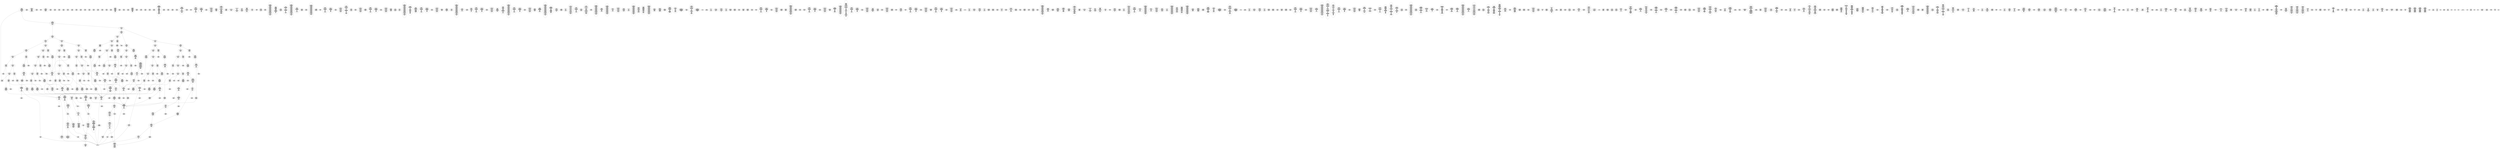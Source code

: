 /* Generated by GvGen v.1.0 (https://www.github.com/stricaud/gvgen) */

digraph G {
compound=true;
   node1 [label="[anywhere]"];
   node2 [label="# 0x0
PUSHX Data
PUSHX Data
MSTORE
PUSHX LogicData
CALLDATASIZE
LT
PUSHX Data
JUMPI
"];
   node3 [label="# 0xd
PUSHX Data
CALLDATALOAD
PUSHX BitData
SHR
PUSHX LogicData
GT
PUSHX Data
JUMPI
"];
   node4 [label="# 0x1e
PUSHX LogicData
GT
PUSHX Data
JUMPI
"];
   node5 [label="# 0x29
PUSHX LogicData
GT
PUSHX Data
JUMPI
"];
   node6 [label="# 0x34
PUSHX LogicData
EQ
PUSHX Data
JUMPI
"];
   node7 [label="# 0x3f
PUSHX LogicData
EQ
PUSHX Data
JUMPI
"];
   node8 [label="# 0x4a
PUSHX LogicData
EQ
PUSHX Data
JUMPI
"];
   node9 [label="# 0x55
PUSHX LogicData
EQ
PUSHX Data
JUMPI
"];
   node10 [label="# 0x60
PUSHX LogicData
EQ
PUSHX Data
JUMPI
"];
   node11 [label="# 0x6b
PUSHX Data
REVERT
"];
   node12 [label="# 0x6f
JUMPDEST
PUSHX LogicData
EQ
PUSHX Data
JUMPI
"];
   node13 [label="# 0x7b
PUSHX LogicData
EQ
PUSHX Data
JUMPI
"];
   node14 [label="# 0x86
PUSHX LogicData
EQ
PUSHX Data
JUMPI
"];
   node15 [label="# 0x91
PUSHX LogicData
EQ
PUSHX Data
JUMPI
"];
   node16 [label="# 0x9c
PUSHX LogicData
EQ
PUSHX Data
JUMPI
"];
   node17 [label="# 0xa7
PUSHX Data
REVERT
"];
   node18 [label="# 0xab
JUMPDEST
PUSHX LogicData
GT
PUSHX Data
JUMPI
"];
   node19 [label="# 0xb7
PUSHX LogicData
EQ
PUSHX Data
JUMPI
"];
   node20 [label="# 0xc2
PUSHX LogicData
EQ
PUSHX Data
JUMPI
"];
   node21 [label="# 0xcd
PUSHX LogicData
EQ
PUSHX Data
JUMPI
"];
   node22 [label="# 0xd8
PUSHX LogicData
EQ
PUSHX Data
JUMPI
"];
   node23 [label="# 0xe3
PUSHX LogicData
EQ
PUSHX Data
JUMPI
"];
   node24 [label="# 0xee
PUSHX Data
REVERT
"];
   node25 [label="# 0xf2
JUMPDEST
PUSHX LogicData
EQ
PUSHX Data
JUMPI
"];
   node26 [label="# 0xfe
PUSHX LogicData
EQ
PUSHX Data
JUMPI
"];
   node27 [label="# 0x109
PUSHX LogicData
EQ
PUSHX Data
JUMPI
"];
   node28 [label="# 0x114
PUSHX LogicData
EQ
PUSHX Data
JUMPI
"];
   node29 [label="# 0x11f
PUSHX Data
REVERT
"];
   node30 [label="# 0x123
JUMPDEST
PUSHX LogicData
GT
PUSHX Data
JUMPI
"];
   node31 [label="# 0x12f
PUSHX LogicData
GT
PUSHX Data
JUMPI
"];
   node32 [label="# 0x13a
PUSHX LogicData
EQ
PUSHX Data
JUMPI
"];
   node33 [label="# 0x145
PUSHX LogicData
EQ
PUSHX Data
JUMPI
"];
   node34 [label="# 0x150
PUSHX LogicData
EQ
PUSHX Data
JUMPI
"];
   node35 [label="# 0x15b
PUSHX LogicData
EQ
PUSHX Data
JUMPI
"];
   node36 [label="# 0x166
PUSHX LogicData
EQ
PUSHX Data
JUMPI
"];
   node37 [label="# 0x171
PUSHX Data
REVERT
"];
   node38 [label="# 0x175
JUMPDEST
PUSHX LogicData
EQ
PUSHX Data
JUMPI
"];
   node39 [label="# 0x181
PUSHX LogicData
EQ
PUSHX Data
JUMPI
"];
   node40 [label="# 0x18c
PUSHX LogicData
EQ
PUSHX Data
JUMPI
"];
   node41 [label="# 0x197
PUSHX LogicData
EQ
PUSHX Data
JUMPI
"];
   node42 [label="# 0x1a2
PUSHX LogicData
EQ
PUSHX Data
JUMPI
"];
   node43 [label="# 0x1ad
PUSHX Data
REVERT
"];
   node44 [label="# 0x1b1
JUMPDEST
PUSHX LogicData
GT
PUSHX Data
JUMPI
"];
   node45 [label="# 0x1bd
PUSHX LogicData
EQ
PUSHX Data
JUMPI
"];
   node46 [label="# 0x1c8
PUSHX LogicData
EQ
PUSHX Data
JUMPI
"];
   node47 [label="# 0x1d3
PUSHX LogicData
EQ
PUSHX Data
JUMPI
"];
   node48 [label="# 0x1de
PUSHX LogicData
EQ
PUSHX Data
JUMPI
"];
   node49 [label="# 0x1e9
PUSHX LogicData
EQ
PUSHX Data
JUMPI
"];
   node50 [label="# 0x1f4
PUSHX Data
REVERT
"];
   node51 [label="# 0x1f8
JUMPDEST
PUSHX LogicData
EQ
PUSHX Data
JUMPI
"];
   node52 [label="# 0x204
PUSHX LogicData
EQ
PUSHX Data
JUMPI
"];
   node53 [label="# 0x20f
PUSHX LogicData
EQ
PUSHX Data
JUMPI
"];
   node54 [label="# 0x21a
PUSHX LogicData
EQ
PUSHX Data
JUMPI
"];
   node55 [label="# 0x225
JUMPDEST
PUSHX Data
REVERT
"];
   node56 [label="# 0x22a
JUMPDEST
CALLVALUE
ISZERO
PUSHX Data
JUMPI
"];
   node57 [label="# 0x232
PUSHX Data
REVERT
"];
   node58 [label="# 0x236
JUMPDEST
PUSHX Data
PUSHX Data
CALLDATASIZE
PUSHX Data
PUSHX Data
JUMP
"];
   node59 [label="# 0x245
JUMPDEST
PUSHX Data
JUMP
"];
   node60 [label="# 0x24a
JUMPDEST
PUSHX MemData
MLOAD
ISZERO
ISZERO
MSTORE
PUSHX ArithData
ADD
"];
   node61 [label="# 0x256
JUMPDEST
PUSHX MemData
MLOAD
SUB
RETURN
"];
   node62 [label="# 0x25f
JUMPDEST
CALLVALUE
ISZERO
PUSHX Data
JUMPI
"];
   node63 [label="# 0x267
PUSHX Data
REVERT
"];
   node64 [label="# 0x26b
JUMPDEST
PUSHX Data
PUSHX Data
CALLDATASIZE
PUSHX Data
PUSHX Data
JUMP
"];
   node65 [label="# 0x27a
JUMPDEST
PUSHX Data
JUMP
"];
   node66 [label="# 0x27f
JUMPDEST
STOP
"];
   node67 [label="# 0x281
JUMPDEST
CALLVALUE
ISZERO
PUSHX Data
JUMPI
"];
   node68 [label="# 0x289
PUSHX Data
REVERT
"];
   node69 [label="# 0x28d
JUMPDEST
PUSHX Data
PUSHX Data
JUMP
"];
   node70 [label="# 0x296
JUMPDEST
PUSHX MemData
MLOAD
PUSHX Data
PUSHX Data
JUMP
"];
   node71 [label="# 0x2a3
JUMPDEST
CALLVALUE
ISZERO
PUSHX Data
JUMPI
"];
   node72 [label="# 0x2ab
PUSHX Data
REVERT
"];
   node73 [label="# 0x2af
JUMPDEST
PUSHX Data
PUSHX Data
CALLDATASIZE
PUSHX Data
PUSHX Data
JUMP
"];
   node74 [label="# 0x2be
JUMPDEST
PUSHX Data
JUMP
"];
   node75 [label="# 0x2c3
JUMPDEST
PUSHX MemData
MLOAD
PUSHX ArithData
PUSHX BitData
PUSHX BitData
SHL
SUB
AND
MSTORE
PUSHX ArithData
ADD
PUSHX Data
JUMP
"];
   node76 [label="# 0x2db
JUMPDEST
CALLVALUE
ISZERO
PUSHX Data
JUMPI
"];
   node77 [label="# 0x2e3
PUSHX Data
REVERT
"];
   node78 [label="# 0x2e7
JUMPDEST
PUSHX Data
PUSHX Data
CALLDATASIZE
PUSHX Data
PUSHX Data
JUMP
"];
   node79 [label="# 0x2f6
JUMPDEST
PUSHX Data
JUMP
"];
   node80 [label="# 0x2fb
JUMPDEST
CALLVALUE
ISZERO
PUSHX Data
JUMPI
"];
   node81 [label="# 0x303
PUSHX Data
REVERT
"];
   node82 [label="# 0x307
JUMPDEST
PUSHX Data
PUSHX Data
CALLDATASIZE
PUSHX Data
PUSHX Data
JUMP
"];
   node83 [label="# 0x316
JUMPDEST
PUSHX Data
JUMP
"];
   node84 [label="# 0x31b
JUMPDEST
CALLVALUE
ISZERO
PUSHX Data
JUMPI
"];
   node85 [label="# 0x323
PUSHX Data
REVERT
"];
   node86 [label="# 0x327
JUMPDEST
PUSHX StorData
SLOAD
"];
   node87 [label="# 0x32c
JUMPDEST
PUSHX MemData
MLOAD
MSTORE
PUSHX ArithData
ADD
PUSHX Data
JUMP
"];
   node88 [label="# 0x33a
JUMPDEST
CALLVALUE
ISZERO
PUSHX Data
JUMPI
"];
   node89 [label="# 0x342
PUSHX Data
REVERT
"];
   node90 [label="# 0x346
JUMPDEST
PUSHX Data
PUSHX Data
CALLDATASIZE
PUSHX Data
PUSHX Data
JUMP
"];
   node91 [label="# 0x355
JUMPDEST
PUSHX Data
JUMP
"];
   node92 [label="# 0x35a
JUMPDEST
CALLVALUE
ISZERO
PUSHX Data
JUMPI
"];
   node93 [label="# 0x362
PUSHX Data
REVERT
"];
   node94 [label="# 0x366
JUMPDEST
PUSHX Data
PUSHX Data
CALLDATASIZE
PUSHX Data
PUSHX Data
JUMP
"];
   node95 [label="# 0x375
JUMPDEST
PUSHX Data
JUMP
"];
   node96 [label="# 0x37a
JUMPDEST
CALLVALUE
ISZERO
PUSHX Data
JUMPI
"];
   node97 [label="# 0x382
PUSHX Data
REVERT
"];
   node98 [label="# 0x386
JUMPDEST
PUSHX Data
PUSHX Data
CALLDATASIZE
PUSHX Data
PUSHX Data
JUMP
"];
   node99 [label="# 0x395
JUMPDEST
PUSHX Data
JUMP
"];
   node100 [label="# 0x39a
JUMPDEST
CALLVALUE
ISZERO
PUSHX Data
JUMPI
"];
   node101 [label="# 0x3a2
PUSHX Data
REVERT
"];
   node102 [label="# 0x3a6
JUMPDEST
PUSHX Data
PUSHX Data
JUMP
"];
   node103 [label="# 0x3af
JUMPDEST
CALLVALUE
ISZERO
PUSHX Data
JUMPI
"];
   node104 [label="# 0x3b7
PUSHX Data
REVERT
"];
   node105 [label="# 0x3bb
JUMPDEST
PUSHX Data
PUSHX Data
CALLDATASIZE
PUSHX Data
PUSHX Data
JUMP
"];
   node106 [label="# 0x3ca
JUMPDEST
PUSHX Data
JUMP
"];
   node107 [label="# 0x3cf
JUMPDEST
CALLVALUE
ISZERO
PUSHX Data
JUMPI
"];
   node108 [label="# 0x3d7
PUSHX Data
REVERT
"];
   node109 [label="# 0x3db
JUMPDEST
PUSHX Data
PUSHX Data
CALLDATASIZE
PUSHX Data
PUSHX Data
JUMP
"];
   node110 [label="# 0x3ea
JUMPDEST
PUSHX Data
JUMP
"];
   node111 [label="# 0x3ef
JUMPDEST
CALLVALUE
ISZERO
PUSHX Data
JUMPI
"];
   node112 [label="# 0x3f7
PUSHX Data
REVERT
"];
   node113 [label="# 0x3fb
JUMPDEST
PUSHX Data
PUSHX Data
CALLDATASIZE
PUSHX Data
PUSHX Data
JUMP
"];
   node114 [label="# 0x40a
JUMPDEST
PUSHX Data
JUMP
"];
   node115 [label="# 0x40f
JUMPDEST
CALLVALUE
ISZERO
PUSHX Data
JUMPI
"];
   node116 [label="# 0x417
PUSHX Data
REVERT
"];
   node117 [label="# 0x41b
JUMPDEST
PUSHX Data
PUSHX Data
CALLDATASIZE
PUSHX Data
PUSHX Data
JUMP
"];
   node118 [label="# 0x42a
JUMPDEST
PUSHX Data
JUMP
"];
   node119 [label="# 0x42f
JUMPDEST
CALLVALUE
ISZERO
PUSHX Data
JUMPI
"];
   node120 [label="# 0x437
PUSHX Data
REVERT
"];
   node121 [label="# 0x43b
JUMPDEST
PUSHX Data
PUSHX Data
CALLDATASIZE
PUSHX Data
PUSHX Data
JUMP
"];
   node122 [label="# 0x44a
JUMPDEST
PUSHX Data
JUMP
"];
   node123 [label="# 0x44f
JUMPDEST
CALLVALUE
ISZERO
PUSHX Data
JUMPI
"];
   node124 [label="# 0x457
PUSHX Data
REVERT
"];
   node125 [label="# 0x45b
JUMPDEST
PUSHX Data
PUSHX Data
CALLDATASIZE
PUSHX Data
PUSHX Data
JUMP
"];
   node126 [label="# 0x46a
JUMPDEST
PUSHX Data
JUMP
"];
   node127 [label="# 0x46f
JUMPDEST
CALLVALUE
ISZERO
PUSHX Data
JUMPI
"];
   node128 [label="# 0x477
PUSHX Data
REVERT
"];
   node129 [label="# 0x47b
JUMPDEST
PUSHX Data
PUSHX Data
CALLDATASIZE
PUSHX Data
PUSHX Data
JUMP
"];
   node130 [label="# 0x48a
JUMPDEST
PUSHX Data
JUMP
"];
   node131 [label="# 0x48f
JUMPDEST
CALLVALUE
ISZERO
PUSHX Data
JUMPI
"];
   node132 [label="# 0x497
PUSHX Data
REVERT
"];
   node133 [label="# 0x49b
JUMPDEST
PUSHX Data
PUSHX Data
JUMP
"];
   node134 [label="# 0x4a4
JUMPDEST
PUSHX Data
PUSHX Data
CALLDATASIZE
PUSHX Data
PUSHX Data
JUMP
"];
   node135 [label="# 0x4b2
JUMPDEST
PUSHX Data
JUMP
"];
   node136 [label="# 0x4b7
JUMPDEST
CALLVALUE
ISZERO
PUSHX Data
JUMPI
"];
   node137 [label="# 0x4bf
PUSHX Data
REVERT
"];
   node138 [label="# 0x4c3
JUMPDEST
PUSHX Data
PUSHX Data
CALLDATASIZE
PUSHX Data
PUSHX Data
JUMP
"];
   node139 [label="# 0x4d2
JUMPDEST
PUSHX Data
JUMP
"];
   node140 [label="# 0x4d7
JUMPDEST
CALLVALUE
ISZERO
PUSHX Data
JUMPI
"];
   node141 [label="# 0x4df
PUSHX Data
REVERT
"];
   node142 [label="# 0x4e3
JUMPDEST
PUSHX Data
PUSHX Data
CALLDATASIZE
PUSHX Data
PUSHX Data
JUMP
"];
   node143 [label="# 0x4f2
JUMPDEST
PUSHX Data
PUSHX Data
MSTORE
PUSHX Data
MSTORE
PUSHX Data
SHA3
SLOAD
JUMP
"];
   node144 [label="# 0x504
JUMPDEST
CALLVALUE
ISZERO
PUSHX Data
JUMPI
"];
   node145 [label="# 0x50c
PUSHX Data
REVERT
"];
   node146 [label="# 0x510
JUMPDEST
PUSHX StorData
SLOAD
PUSHX ArithData
PUSHX BitData
PUSHX BitData
SHL
SUB
AND
PUSHX Data
JUMP
"];
   node147 [label="# 0x522
JUMPDEST
CALLVALUE
ISZERO
PUSHX Data
JUMPI
"];
   node148 [label="# 0x52a
PUSHX Data
REVERT
"];
   node149 [label="# 0x52e
JUMPDEST
PUSHX Data
PUSHX Data
JUMP
"];
   node150 [label="# 0x537
JUMPDEST
CALLVALUE
ISZERO
PUSHX Data
JUMPI
"];
   node151 [label="# 0x53f
PUSHX Data
REVERT
"];
   node152 [label="# 0x543
JUMPDEST
PUSHX Data
PUSHX Data
CALLDATASIZE
PUSHX Data
PUSHX Data
JUMP
"];
   node153 [label="# 0x552
JUMPDEST
PUSHX Data
JUMP
"];
   node154 [label="# 0x557
JUMPDEST
CALLVALUE
ISZERO
PUSHX Data
JUMPI
"];
   node155 [label="# 0x55f
PUSHX Data
REVERT
"];
   node156 [label="# 0x563
JUMPDEST
PUSHX Data
PUSHX Data
CALLDATASIZE
PUSHX Data
PUSHX Data
JUMP
"];
   node157 [label="# 0x572
JUMPDEST
PUSHX Data
JUMP
"];
   node158 [label="# 0x577
JUMPDEST
CALLVALUE
ISZERO
PUSHX Data
JUMPI
"];
   node159 [label="# 0x57f
PUSHX Data
REVERT
"];
   node160 [label="# 0x583
JUMPDEST
PUSHX Data
PUSHX Data
CALLDATASIZE
PUSHX Data
PUSHX Data
JUMP
"];
   node161 [label="# 0x592
JUMPDEST
PUSHX Data
JUMP
"];
   node162 [label="# 0x597
JUMPDEST
CALLVALUE
ISZERO
PUSHX Data
JUMPI
"];
   node163 [label="# 0x59f
PUSHX Data
REVERT
"];
   node164 [label="# 0x5a3
JUMPDEST
PUSHX Data
PUSHX Data
CALLDATASIZE
PUSHX Data
PUSHX Data
JUMP
"];
   node165 [label="# 0x5b2
JUMPDEST
PUSHX Data
PUSHX Data
MSTORE
PUSHX Data
MSTORE
PUSHX Data
SHA3
SLOAD
JUMP
"];
   node166 [label="# 0x5c4
JUMPDEST
CALLVALUE
ISZERO
PUSHX Data
JUMPI
"];
   node167 [label="# 0x5cc
PUSHX Data
REVERT
"];
   node168 [label="# 0x5d0
JUMPDEST
PUSHX Data
PUSHX Data
CALLDATASIZE
PUSHX Data
PUSHX Data
JUMP
"];
   node169 [label="# 0x5df
JUMPDEST
PUSHX Data
JUMP
"];
   node170 [label="# 0x5e4
JUMPDEST
CALLVALUE
ISZERO
PUSHX Data
JUMPI
"];
   node171 [label="# 0x5ec
PUSHX Data
REVERT
"];
   node172 [label="# 0x5f0
JUMPDEST
PUSHX Data
PUSHX Data
CALLDATASIZE
PUSHX Data
PUSHX Data
JUMP
"];
   node173 [label="# 0x5ff
JUMPDEST
PUSHX Data
JUMP
"];
   node174 [label="# 0x604
JUMPDEST
CALLVALUE
ISZERO
PUSHX Data
JUMPI
"];
   node175 [label="# 0x60c
PUSHX Data
REVERT
"];
   node176 [label="# 0x610
JUMPDEST
PUSHX Data
PUSHX Data
CALLDATASIZE
PUSHX Data
PUSHX Data
JUMP
"];
   node177 [label="# 0x61f
JUMPDEST
PUSHX Data
JUMP
"];
   node178 [label="# 0x624
JUMPDEST
CALLVALUE
ISZERO
PUSHX Data
JUMPI
"];
   node179 [label="# 0x62c
PUSHX Data
REVERT
"];
   node180 [label="# 0x630
JUMPDEST
PUSHX Data
PUSHX Data
CALLDATASIZE
PUSHX Data
PUSHX Data
JUMP
"];
   node181 [label="# 0x63f
JUMPDEST
PUSHX Data
JUMP
"];
   node182 [label="# 0x644
JUMPDEST
CALLVALUE
ISZERO
PUSHX Data
JUMPI
"];
   node183 [label="# 0x64c
PUSHX Data
REVERT
"];
   node184 [label="# 0x650
JUMPDEST
PUSHX Data
PUSHX Data
CALLDATASIZE
PUSHX Data
PUSHX Data
JUMP
"];
   node185 [label="# 0x65f
JUMPDEST
PUSHX Data
JUMP
"];
   node186 [label="# 0x664
JUMPDEST
CALLVALUE
ISZERO
PUSHX Data
JUMPI
"];
   node187 [label="# 0x66c
PUSHX Data
REVERT
"];
   node188 [label="# 0x670
JUMPDEST
PUSHX Data
PUSHX Data
CALLDATASIZE
PUSHX Data
PUSHX Data
JUMP
"];
   node189 [label="# 0x67f
JUMPDEST
PUSHX ArithData
PUSHX BitData
PUSHX BitData
SHL
SUB
AND
PUSHX Data
MSTORE
PUSHX Data
PUSHX Data
MSTORE
PUSHX Data
SHA3
AND
MSTORE
MSTORE
SHA3
SLOAD
PUSHX BitData
AND
JUMP
"];
   node190 [label="# 0x6ad
JUMPDEST
PUSHX Data
PUSHX Data
CALLDATASIZE
PUSHX Data
PUSHX Data
JUMP
"];
   node191 [label="# 0x6bb
JUMPDEST
PUSHX Data
JUMP
"];
   node192 [label="# 0x6c0
JUMPDEST
CALLVALUE
ISZERO
PUSHX Data
JUMPI
"];
   node193 [label="# 0x6c8
PUSHX Data
REVERT
"];
   node194 [label="# 0x6cc
JUMPDEST
PUSHX Data
PUSHX Data
CALLDATASIZE
PUSHX Data
PUSHX Data
JUMP
"];
   node195 [label="# 0x6db
JUMPDEST
PUSHX Data
JUMP
"];
   node196 [label="# 0x6e0
JUMPDEST
CALLVALUE
ISZERO
PUSHX Data
JUMPI
"];
   node197 [label="# 0x6e8
PUSHX Data
REVERT
"];
   node198 [label="# 0x6ec
JUMPDEST
PUSHX Data
PUSHX Data
CALLDATASIZE
PUSHX Data
PUSHX Data
JUMP
"];
   node199 [label="# 0x6fb
JUMPDEST
PUSHX Data
JUMP
"];
   node200 [label="# 0x700
JUMPDEST
CALLVALUE
ISZERO
PUSHX Data
JUMPI
"];
   node201 [label="# 0x708
PUSHX Data
REVERT
"];
   node202 [label="# 0x70c
JUMPDEST
PUSHX Data
PUSHX Data
CALLDATASIZE
PUSHX Data
PUSHX Data
JUMP
"];
   node203 [label="# 0x71b
JUMPDEST
PUSHX Data
JUMP
"];
   node204 [label="# 0x720
JUMPDEST
PUSHX Data
PUSHX ArithData
PUSHX BitData
PUSHX BitData
SHL
SUB
NOT
AND
PUSHX BitData
PUSHX BitData
SHL
EQ
PUSHX Data
JUMPI
"];
   node205 [label="# 0x73c
PUSHX Data
PUSHX Data
JUMP
"];
   node206 [label="# 0x745
JUMPDEST
JUMP
"];
   node207 [label="# 0x74b
JUMPDEST
PUSHX StorData
SLOAD
PUSHX ArithData
PUSHX BitData
PUSHX BitData
SHL
SUB
AND
CALLER
EQ
PUSHX Data
JUMPI
"];
   node208 [label="# 0x75f
PUSHX StorData
SLOAD
PUSHX ArithData
PUSHX BitData
PUSHX BitData
SHL
SUB
AND
CALLER
EQ
"];
   node209 [label="# 0x76e
JUMPDEST
PUSHX Data
JUMPI
"];
   node210 [label="# 0x773
PUSHX MemData
MLOAD
PUSHX BitData
PUSHX BitData
SHL
MSTORE
PUSHX ArithData
ADD
PUSHX Data
PUSHX Data
JUMP
"];
   node211 [label="# 0x78a
JUMPDEST
PUSHX MemData
MLOAD
SUB
REVERT
"];
   node212 [label="# 0x793
JUMPDEST
PUSHX Data
SSTORE
PUSHX Data
SSTORE
JUMP
"];
   node213 [label="# 0x79e
JUMPDEST
PUSHX Data
PUSHX StorData
SLOAD
PUSHX Data
PUSHX Data
JUMP
"];
   node214 [label="# 0x7ad
JUMPDEST
PUSHX ArithData
ADD
PUSHX ArithData
DIV
MUL
PUSHX ArithData
ADD
PUSHX MemData
MLOAD
ADD
PUSHX Data
MSTORE
MSTORE
PUSHX ArithData
ADD
SLOAD
PUSHX Data
PUSHX Data
JUMP
"];
   node215 [label="# 0x7d9
JUMPDEST
ISZERO
PUSHX Data
JUMPI
"];
   node216 [label="# 0x7e0
PUSHX LogicData
LT
PUSHX Data
JUMPI
"];
   node217 [label="# 0x7e8
PUSHX ArithData
SLOAD
DIV
MUL
MSTORE
PUSHX ArithData
ADD
PUSHX Data
JUMP
"];
   node218 [label="# 0x7fb
JUMPDEST
ADD
PUSHX Data
MSTORE
PUSHX Data
PUSHX Data
SHA3
"];
   node219 [label="# 0x809
JUMPDEST
SLOAD
MSTORE
PUSHX ArithData
ADD
PUSHX ArithData
ADD
GT
PUSHX Data
JUMPI
"];
   node220 [label="# 0x81d
SUB
PUSHX BitData
AND
ADD
"];
   node221 [label="# 0x826
JUMPDEST
JUMP
"];
   node222 [label="# 0x830
JUMPDEST
PUSHX Data
PUSHX Data
PUSHX Data
JUMP
"];
   node223 [label="# 0x83b
JUMPDEST
PUSHX Data
JUMPI
"];
   node224 [label="# 0x840
PUSHX MemData
MLOAD
PUSHX BitData
PUSHX BitData
SHL
MSTORE
PUSHX Data
PUSHX ArithData
ADD
MSTORE
PUSHX Data
PUSHX ArithData
ADD
MSTORE
PUSHX Data
PUSHX ArithData
ADD
MSTORE
PUSHX BitData
PUSHX BitData
SHL
PUSHX ArithData
ADD
MSTORE
PUSHX ArithData
ADD
PUSHX Data
JUMP
"];
   node225 [label="# 0x89c
JUMPDEST
PUSHX Data
MSTORE
PUSHX Data
PUSHX Data
MSTORE
PUSHX Data
SHA3
SLOAD
PUSHX ArithData
PUSHX BitData
PUSHX BitData
SHL
SUB
AND
JUMP
"];
   node226 [label="# 0x8b8
JUMPDEST
PUSHX Data
PUSHX Data
PUSHX Data
JUMP
"];
   node227 [label="# 0x8c3
JUMPDEST
PUSHX ArithData
PUSHX BitData
PUSHX BitData
SHL
SUB
AND
PUSHX ArithData
PUSHX BitData
PUSHX BitData
SHL
SUB
AND
EQ
ISZERO
PUSHX Data
JUMPI
"];
   node228 [label="# 0x8e0
PUSHX MemData
MLOAD
PUSHX BitData
PUSHX BitData
SHL
MSTORE
PUSHX Data
PUSHX ArithData
ADD
MSTORE
PUSHX Data
PUSHX ArithData
ADD
MSTORE
PUSHX Data
PUSHX ArithData
ADD
MSTORE
PUSHX BitData
PUSHX BitData
SHL
PUSHX ArithData
ADD
MSTORE
PUSHX ArithData
ADD
PUSHX Data
JUMP
"];
   node229 [label="# 0x931
JUMPDEST
CALLER
PUSHX ArithData
PUSHX BitData
PUSHX BitData
SHL
SUB
AND
EQ
PUSHX Data
JUMPI
"];
   node230 [label="# 0x943
PUSHX Data
CALLER
PUSHX Data
JUMP
"];
   node231 [label="# 0x94d
JUMPDEST
PUSHX Data
JUMPI
"];
   node232 [label="# 0x952
PUSHX MemData
MLOAD
PUSHX BitData
PUSHX BitData
SHL
MSTORE
PUSHX Data
PUSHX ArithData
ADD
MSTORE
PUSHX Data
PUSHX ArithData
ADD
MSTORE
PUSHX Data
PUSHX ArithData
ADD
MSTORE
PUSHX Data
PUSHX ArithData
ADD
MSTORE
PUSHX ArithData
ADD
PUSHX Data
JUMP
"];
   node233 [label="# 0x9bf
JUMPDEST
PUSHX Data
PUSHX Data
JUMP
"];
   node234 [label="# 0x9c9
JUMPDEST
JUMP
"];
   node235 [label="# 0x9ce
JUMPDEST
PUSHX StorData
SLOAD
PUSHX ArithData
PUSHX BitData
PUSHX BitData
SHL
SUB
AND
CALLER
EQ
PUSHX Data
JUMPI
"];
   node236 [label="# 0x9e2
PUSHX StorData
SLOAD
PUSHX ArithData
PUSHX BitData
PUSHX BitData
SHL
SUB
AND
CALLER
EQ
"];
   node237 [label="# 0x9f1
JUMPDEST
PUSHX Data
JUMPI
"];
   node238 [label="# 0x9f6
PUSHX MemData
MLOAD
PUSHX BitData
PUSHX BitData
SHL
MSTORE
PUSHX ArithData
ADD
PUSHX Data
PUSHX Data
JUMP
"];
   node239 [label="# 0xa0d
JUMPDEST
PUSHX StorData
SLOAD
PUSHX ArithData
PUSHX BitData
PUSHX BitData
SHL
SUB
NOT
AND
PUSHX ArithData
PUSHX BitData
PUSHX BitData
SHL
SUB
AND
OR
SSTORE
PUSHX Data
SSTORE
JUMP
"];
   node240 [label="# 0xa33
JUMPDEST
PUSHX Data
CALLER
PUSHX Data
JUMP
"];
   node241 [label="# 0xa3d
JUMPDEST
PUSHX Data
JUMPI
"];
   node242 [label="# 0xa42
PUSHX MemData
MLOAD
PUSHX BitData
PUSHX BitData
SHL
MSTORE
PUSHX ArithData
ADD
PUSHX Data
PUSHX Data
JUMP
"];
   node243 [label="# 0xa59
JUMPDEST
PUSHX Data
PUSHX Data
JUMP
"];
   node244 [label="# 0xa64
JUMPDEST
PUSHX StorData
SLOAD
PUSHX ArithData
PUSHX BitData
PUSHX BitData
SHL
SUB
AND
CALLER
EQ
PUSHX Data
JUMPI
"];
   node245 [label="# 0xa78
PUSHX StorData
SLOAD
PUSHX ArithData
PUSHX BitData
PUSHX BitData
SHL
SUB
AND
CALLER
EQ
"];
   node246 [label="# 0xa87
JUMPDEST
PUSHX Data
JUMPI
"];
   node247 [label="# 0xa8c
PUSHX MemData
MLOAD
PUSHX BitData
PUSHX BitData
SHL
MSTORE
PUSHX ArithData
ADD
PUSHX Data
PUSHX Data
JUMP
"];
   node248 [label="# 0xaa3
JUMPDEST
PUSHX Data
SSTORE
PUSHX Data
SSTORE
JUMP
"];
   node249 [label="# 0xaae
JUMPDEST
PUSHX Data
PUSHX Data
PUSHX Data
JUMP
"];
   node250 [label="# 0xab9
JUMPDEST
LT
PUSHX Data
JUMPI
"];
   node251 [label="# 0xac0
PUSHX MemData
MLOAD
PUSHX BitData
PUSHX BitData
SHL
MSTORE
PUSHX Data
PUSHX ArithData
ADD
MSTORE
PUSHX Data
PUSHX ArithData
ADD
MSTORE
PUSHX Data
PUSHX ArithData
ADD
MSTORE
PUSHX BitData
PUSHX BitData
SHL
PUSHX ArithData
ADD
MSTORE
PUSHX ArithData
ADD
PUSHX Data
JUMP
"];
   node252 [label="# 0xb1b
JUMPDEST
PUSHX ArithData
PUSHX BitData
PUSHX BitData
SHL
SUB
AND
PUSHX Data
MSTORE
PUSHX Data
PUSHX Data
MSTORE
PUSHX Data
SHA3
MSTORE
MSTORE
SHA3
SLOAD
JUMP
"];
   node253 [label="# 0xb44
JUMPDEST
PUSHX StorData
SLOAD
PUSHX ArithData
PUSHX BitData
PUSHX BitData
SHL
SUB
AND
CALLER
EQ
PUSHX Data
JUMPI
"];
   node254 [label="# 0xb58
PUSHX StorData
SLOAD
PUSHX ArithData
PUSHX BitData
PUSHX BitData
SHL
SUB
AND
CALLER
EQ
"];
   node255 [label="# 0xb67
JUMPDEST
PUSHX Data
JUMPI
"];
   node256 [label="# 0xb6c
PUSHX MemData
MLOAD
PUSHX BitData
PUSHX BitData
SHL
MSTORE
PUSHX ArithData
ADD
PUSHX Data
PUSHX Data
JUMP
"];
   node257 [label="# 0xb83
JUMPDEST
PUSHX MemData
MLOAD
SELFBALANCE
CALLER
ISZERO
PUSHX ArithData
MUL
PUSHX Data
CALL
ISZERO
ISZERO
PUSHX Data
JUMPI
"];
   node258 [label="# 0xba9
RETURNDATASIZE
PUSHX Data
RETURNDATACOPY
RETURNDATASIZE
PUSHX Data
REVERT
"];
   node259 [label="# 0xbb2
JUMPDEST
JUMP
"];
   node260 [label="# 0xbb6
JUMPDEST
PUSHX Data
PUSHX MemData
MLOAD
PUSHX ArithData
ADD
PUSHX Data
MSTORE
PUSHX Data
MSTORE
PUSHX Data
JUMP
"];
   node261 [label="# 0xbd1
JUMPDEST
PUSHX StorData
SLOAD
PUSHX ArithData
PUSHX BitData
PUSHX BitData
SHL
SUB
AND
CALLER
EQ
PUSHX Data
JUMPI
"];
   node262 [label="# 0xbe5
PUSHX StorData
SLOAD
PUSHX ArithData
PUSHX BitData
PUSHX BitData
SHL
SUB
AND
CALLER
EQ
"];
   node263 [label="# 0xbf4
JUMPDEST
PUSHX Data
JUMPI
"];
   node264 [label="# 0xbf9
PUSHX MemData
MLOAD
PUSHX BitData
PUSHX BitData
SHL
MSTORE
PUSHX ArithData
ADD
PUSHX Data
PUSHX Data
JUMP
"];
   node265 [label="# 0xc10
JUMPDEST
PUSHX Data
SSTORE
JUMP
"];
   node266 [label="# 0xc15
JUMPDEST
PUSHX Data
PUSHX Data
PUSHX StorData
SLOAD
JUMP
"];
   node267 [label="# 0xc20
JUMPDEST
LT
PUSHX Data
JUMPI
"];
   node268 [label="# 0xc27
PUSHX MemData
MLOAD
PUSHX BitData
PUSHX BitData
SHL
MSTORE
PUSHX Data
PUSHX ArithData
ADD
MSTORE
PUSHX Data
PUSHX ArithData
ADD
MSTORE
PUSHX Data
PUSHX ArithData
ADD
MSTORE
PUSHX BitData
PUSHX BitData
SHL
PUSHX ArithData
ADD
MSTORE
PUSHX ArithData
ADD
PUSHX Data
JUMP
"];
   node269 [label="# 0xc83
JUMPDEST
PUSHX StorData
SLOAD
LT
PUSHX Data
JUMPI
"];
   node270 [label="# 0xc8f
PUSHX Data
PUSHX Data
JUMP
"];
   node271 [label="# 0xc96
JUMPDEST
PUSHX Data
MSTORE
PUSHX Data
PUSHX Data
SHA3
ADD
SLOAD
JUMP
"];
   node272 [label="# 0xca8
JUMPDEST
PUSHX StorData
SLOAD
PUSHX ArithData
PUSHX BitData
PUSHX BitData
SHL
SUB
AND
CALLER
EQ
PUSHX Data
JUMPI
"];
   node273 [label="# 0xcbc
PUSHX StorData
SLOAD
PUSHX ArithData
PUSHX BitData
PUSHX BitData
SHL
SUB
AND
CALLER
EQ
"];
   node274 [label="# 0xccb
JUMPDEST
PUSHX Data
JUMPI
"];
   node275 [label="# 0xcd0
PUSHX MemData
MLOAD
PUSHX BitData
PUSHX BitData
SHL
MSTORE
PUSHX ArithData
ADD
PUSHX Data
PUSHX Data
JUMP
"];
   node276 [label="# 0xce7
JUMPDEST
MLOAD
PUSHX Data
PUSHX Data
PUSHX ArithData
ADD
PUSHX Data
JUMP
"];
   node277 [label="# 0xcfa
JUMPDEST
PUSHX Data
MSTORE
PUSHX Data
PUSHX Data
MSTORE
PUSHX Data
SHA3
SLOAD
PUSHX ArithData
PUSHX BitData
PUSHX BitData
SHL
SUB
AND
PUSHX Data
JUMPI
"];
   node278 [label="# 0xd18
PUSHX MemData
MLOAD
PUSHX BitData
PUSHX BitData
SHL
MSTORE
PUSHX Data
PUSHX ArithData
ADD
MSTORE
PUSHX Data
PUSHX ArithData
ADD
MSTORE
PUSHX Data
PUSHX ArithData
ADD
MSTORE
PUSHX BitData
PUSHX BitData
SHL
PUSHX ArithData
ADD
MSTORE
PUSHX ArithData
ADD
PUSHX Data
JUMP
"];
   node279 [label="# 0xd71
JUMPDEST
PUSHX StorData
SLOAD
PUSHX ArithData
PUSHX BitData
PUSHX BitData
SHL
SUB
AND
CALLER
EQ
PUSHX Data
JUMPI
"];
   node280 [label="# 0xd85
PUSHX StorData
SLOAD
PUSHX ArithData
PUSHX BitData
PUSHX BitData
SHL
SUB
AND
CALLER
EQ
"];
   node281 [label="# 0xd94
JUMPDEST
PUSHX Data
JUMPI
"];
   node282 [label="# 0xd99
PUSHX MemData
MLOAD
PUSHX BitData
PUSHX BitData
SHL
MSTORE
PUSHX ArithData
ADD
PUSHX Data
PUSHX Data
JUMP
"];
   node283 [label="# 0xdb0
JUMPDEST
PUSHX Data
SSTORE
PUSHX Data
SSTORE
JUMP
"];
   node284 [label="# 0xdbb
JUMPDEST
PUSHX Data
PUSHX ArithData
PUSHX BitData
PUSHX BitData
SHL
SUB
AND
PUSHX Data
JUMPI
"];
   node285 [label="# 0xdcc
PUSHX MemData
MLOAD
PUSHX BitData
PUSHX BitData
SHL
MSTORE
PUSHX Data
PUSHX ArithData
ADD
MSTORE
PUSHX Data
PUSHX ArithData
ADD
MSTORE
PUSHX Data
PUSHX ArithData
ADD
MSTORE
PUSHX BitData
PUSHX BitData
SHL
PUSHX ArithData
ADD
MSTORE
PUSHX ArithData
ADD
PUSHX Data
JUMP
"];
   node286 [label="# 0xe26
JUMPDEST
PUSHX ArithData
PUSHX BitData
PUSHX BitData
SHL
SUB
AND
PUSHX Data
MSTORE
PUSHX Data
PUSHX Data
MSTORE
PUSHX Data
SHA3
SLOAD
JUMP
"];
   node287 [label="# 0xe42
JUMPDEST
PUSHX StorData
SLOAD
PUSHX ArithData
PUSHX BitData
PUSHX BitData
SHL
SUB
AND
CALLER
EQ
PUSHX Data
JUMPI
"];
   node288 [label="# 0xe56
PUSHX StorData
SLOAD
PUSHX ArithData
PUSHX BitData
PUSHX BitData
SHL
SUB
AND
CALLER
EQ
"];
   node289 [label="# 0xe65
JUMPDEST
PUSHX Data
JUMPI
"];
   node290 [label="# 0xe6a
PUSHX MemData
MLOAD
PUSHX BitData
PUSHX BitData
SHL
MSTORE
PUSHX ArithData
ADD
PUSHX Data
PUSHX Data
JUMP
"];
   node291 [label="# 0xe81
JUMPDEST
PUSHX StorData
SLOAD
PUSHX MemData
MLOAD
PUSHX Data
PUSHX ArithData
PUSHX BitData
PUSHX BitData
SHL
SUB
AND
PUSHX Data
LOGX
PUSHX StorData
SLOAD
PUSHX ArithData
PUSHX BitData
PUSHX BitData
SHL
SUB
NOT
AND
SSTORE
JUMP
"];
   node292 [label="# 0xecb
JUMPDEST
PUSHX StorData
SLOAD
PUSHX Data
PUSHX StorData
SLOAD
JUMP
"];
   node293 [label="# 0xed8
JUMPDEST
PUSHX Data
PUSHX Data
JUMP
"];
   node294 [label="# 0xee2
JUMPDEST
GT
ISZERO
PUSHX Data
JUMPI
"];
   node295 [label="# 0xee9
PUSHX MemData
MLOAD
PUSHX BitData
PUSHX BitData
SHL
MSTORE
PUSHX Data
PUSHX ArithData
ADD
MSTORE
PUSHX ArithData
ADD
MSTORE
PUSHX Data
PUSHX ArithData
ADD
MSTORE
PUSHX ArithData
ADD
PUSHX Data
JUMP
"];
   node296 [label="# 0xf30
JUMPDEST
PUSHX StorData
SLOAD
PUSHX ArithData
PUSHX BitData
PUSHX BitData
SHL
SUB
AND
CALLER
EQ
PUSHX Data
JUMPI
"];
   node297 [label="# 0xf43
PUSHX Data
PUSHX Data
CALLER
PUSHX Data
JUMP
"];
   node298 [label="# 0xf50
JUMPDEST
PUSHX ArithData
MUL
PUSHX ArithData
ADD
PUSHX MemData
MLOAD
ADD
PUSHX Data
MSTORE
MSTORE
PUSHX ArithData
ADD
PUSHX ArithData
MUL
CALLDATACOPY
PUSHX Data
ADD
MSTORE
PUSHX Data
JUMP
"];
   node299 [label="# 0xf89
JUMPDEST
PUSHX Data
JUMPI
"];
   node300 [label="# 0xf8e
PUSHX MemData
MLOAD
PUSHX BitData
PUSHX BitData
SHL
MSTORE
PUSHX Data
PUSHX ArithData
ADD
MSTORE
PUSHX Data
PUSHX ArithData
ADD
MSTORE
PUSHX BitData
PUSHX BitData
SHL
PUSHX ArithData
ADD
MSTORE
PUSHX ArithData
ADD
PUSHX Data
JUMP
"];
   node301 [label="# 0xfc5
JUMPDEST
TIMESTAMP
PUSHX StorData
SLOAD
GT
ISZERO
PUSHX Data
JUMPI
"];
   node302 [label="# 0xfd0
PUSHX MemData
MLOAD
PUSHX BitData
PUSHX BitData
SHL
MSTORE
PUSHX Data
PUSHX ArithData
ADD
MSTORE
PUSHX Data
PUSHX ArithData
ADD
MSTORE
PUSHX Data
PUSHX ArithData
ADD
MSTORE
PUSHX ArithData
ADD
PUSHX Data
JUMP
"];
   node303 [label="# 0x1017
JUMPDEST
PUSHX StorData
SLOAD
GT
ISZERO
PUSHX Data
JUMPI
"];
   node304 [label="# 0x1022
PUSHX MemData
MLOAD
PUSHX BitData
PUSHX BitData
SHL
MSTORE
PUSHX ArithData
ADD
PUSHX Data
PUSHX Data
JUMP
"];
   node305 [label="# 0x1039
JUMPDEST
CALLVALUE
PUSHX StorData
SLOAD
PUSHX Data
PUSHX Data
JUMP
"];
   node306 [label="# 0x1048
JUMPDEST
GT
ISZERO
PUSHX Data
JUMPI
"];
   node307 [label="# 0x104f
PUSHX MemData
MLOAD
PUSHX BitData
PUSHX BitData
SHL
MSTORE
PUSHX Data
PUSHX ArithData
ADD
MSTORE
PUSHX Data
PUSHX ArithData
ADD
MSTORE
PUSHX Data
PUSHX ArithData
ADD
MSTORE
PUSHX ArithData
ADD
PUSHX Data
JUMP
"];
   node308 [label="# 0x1096
JUMPDEST
CALLER
PUSHX Data
MSTORE
PUSHX Data
PUSHX Data
MSTORE
PUSHX Data
SHA3
SLOAD
PUSHX Data
PUSHX Data
JUMP
"];
   node309 [label="# 0x10b1
JUMPDEST
CALLER
PUSHX Data
MSTORE
PUSHX Data
PUSHX Data
MSTORE
PUSHX Data
SHA3
SSTORE
PUSHX StorData
SLOAD
LT
ISZERO
PUSHX Data
JUMPI
"];
   node310 [label="# 0x10cd
PUSHX MemData
MLOAD
PUSHX BitData
PUSHX BitData
SHL
MSTORE
PUSHX Data
PUSHX ArithData
ADD
MSTORE
PUSHX Data
PUSHX ArithData
ADD
MSTORE
PUSHX Data
PUSHX ArithData
ADD
MSTORE
PUSHX ArithData
ADD
PUSHX Data
JUMP
"];
   node311 [label="# 0x1114
JUMPDEST
PUSHX StorData
SLOAD
ISZERO
PUSHX Data
JUMPI
"];
   node312 [label="# 0x111d
PUSHX Data
PUSHX Data
PUSHX StorData
SLOAD
CALLVALUE
PUSHX Data
PUSHX Data
JUMP
"];
   node313 [label="# 0x112e
JUMPDEST
PUSHX Data
PUSHX Data
JUMP
"];
   node314 [label="# 0x1138
JUMPDEST
PUSHX StorData
SLOAD
PUSHX ArithData
PUSHX BitData
PUSHX BitData
SHL
SUB
AND
PUSHX Data
PUSHX Data
CALLVALUE
PUSHX Data
JUMP
"];
   node315 [label="# 0x1154
JUMPDEST
PUSHX MemData
MLOAD
ISZERO
MUL
PUSHX Data
CALL
ISZERO
ISZERO
PUSHX Data
JUMPI
"];
   node316 [label="# 0x1173
RETURNDATASIZE
PUSHX Data
RETURNDATACOPY
RETURNDATASIZE
PUSHX Data
REVERT
"];
   node317 [label="# 0x117c
JUMPDEST
PUSHX Data
JUMP
"];
   node318 [label="# 0x1183
JUMPDEST
PUSHX StorData
SLOAD
PUSHX MemData
MLOAD
PUSHX ArithData
PUSHX BitData
PUSHX BitData
SHL
SUB
AND
CALLVALUE
ISZERO
PUSHX ArithData
MUL
PUSHX Data
CALL
ISZERO
ISZERO
PUSHX Data
JUMPI
"];
   node319 [label="# 0x11b3
RETURNDATASIZE
PUSHX Data
RETURNDATACOPY
RETURNDATASIZE
PUSHX Data
REVERT
"];
   node320 [label="# 0x11bc
JUMPDEST
"];
   node321 [label="# 0x11be
JUMPDEST
PUSHX Data
"];
   node322 [label="# 0x11c1
JUMPDEST
LT
ISZERO
PUSHX Data
JUMPI
"];
   node323 [label="# 0x11ca
PUSHX Data
PUSHX Data
PUSHX StorData
SLOAD
JUMP
"];
   node324 [label="# 0x11d4
JUMPDEST
PUSHX StorData
SLOAD
PUSHX Data
PUSHX StorData
SLOAD
JUMP
"];
   node325 [label="# 0x11e2
JUMPDEST
LT
ISZERO
PUSHX Data
JUMPI
"];
   node326 [label="# 0x11e9
PUSHX Data
PUSHX Data
PUSHX Data
JUMP
"];
   node327 [label="# 0x11f2
JUMPDEST
PUSHX Data
PUSHX Data
JUMP
"];
   node328 [label="# 0x11fb
JUMPDEST
PUSHX Data
JUMPI
"];
   node329 [label="# 0x1200
PUSHX Data
CALLER
PUSHX Data
JUMP
"];
   node330 [label="# 0x1209
JUMPDEST
PUSHX Data
PUSHX Data
JUMP
"];
   node331 [label="# 0x1214
JUMPDEST
PUSHX Data
JUMP
"];
   node332 [label="# 0x121c
JUMPDEST
JUMP
"];
   node333 [label="# 0x1224
JUMPDEST
PUSHX StorData
SLOAD
PUSHX ArithData
PUSHX BitData
PUSHX BitData
SHL
SUB
AND
CALLER
EQ
PUSHX Data
JUMPI
"];
   node334 [label="# 0x1238
PUSHX StorData
SLOAD
PUSHX ArithData
PUSHX BitData
PUSHX BitData
SHL
SUB
AND
CALLER
EQ
"];
   node335 [label="# 0x1247
JUMPDEST
PUSHX Data
JUMPI
"];
   node336 [label="# 0x124c
PUSHX MemData
MLOAD
PUSHX BitData
PUSHX BitData
SHL
MSTORE
PUSHX ArithData
ADD
PUSHX Data
PUSHX Data
JUMP
"];
   node337 [label="# 0x1263
JUMPDEST
PUSHX Data
PUSHX Data
JUMP
"];
   node338 [label="# 0x126c
JUMPDEST
ISZERO
PUSHX Data
JUMPI
"];
   node339 [label="# 0x1272
PUSHX MemData
MLOAD
PUSHX BitData
PUSHX BitData
SHL
MSTORE
PUSHX Data
PUSHX ArithData
ADD
MSTORE
PUSHX Data
PUSHX ArithData
ADD
MSTORE
PUSHX BitData
PUSHX BitData
SHL
PUSHX ArithData
ADD
MSTORE
PUSHX ArithData
ADD
PUSHX Data
JUMP
"];
   node340 [label="# 0x12af
JUMPDEST
PUSHX Data
PUSHX Data
JUMP
"];
   node341 [label="# 0x12b8
JUMPDEST
PUSHX Data
JUMPI
"];
   node342 [label="# 0x12bd
PUSHX Data
PUSHX Data
JUMP
"];
   node343 [label="# 0x12c6
JUMPDEST
PUSHX Data
PUSHX StorData
SLOAD
PUSHX Data
PUSHX Data
JUMP
"];
   node344 [label="# 0x12d5
JUMPDEST
PUSHX StorData
SLOAD
PUSHX ArithData
PUSHX BitData
PUSHX BitData
SHL
SUB
AND
CALLER
EQ
PUSHX Data
JUMPI
"];
   node345 [label="# 0x12e9
PUSHX StorData
SLOAD
PUSHX ArithData
PUSHX BitData
PUSHX BitData
SHL
SUB
AND
CALLER
EQ
"];
   node346 [label="# 0x12f8
JUMPDEST
PUSHX Data
JUMPI
"];
   node347 [label="# 0x12fd
PUSHX MemData
MLOAD
PUSHX BitData
PUSHX BitData
SHL
MSTORE
PUSHX ArithData
ADD
PUSHX Data
PUSHX Data
JUMP
"];
   node348 [label="# 0x1314
JUMPDEST
PUSHX Data
SSTORE
JUMP
"];
   node349 [label="# 0x1319
JUMPDEST
PUSHX ArithData
PUSHX BitData
PUSHX BitData
SHL
SUB
AND
CALLER
EQ
ISZERO
PUSHX Data
JUMPI
"];
   node350 [label="# 0x132b
PUSHX MemData
MLOAD
PUSHX BitData
PUSHX BitData
SHL
MSTORE
PUSHX Data
PUSHX ArithData
ADD
MSTORE
PUSHX Data
PUSHX ArithData
ADD
MSTORE
PUSHX Data
PUSHX ArithData
ADD
MSTORE
PUSHX ArithData
ADD
PUSHX Data
JUMP
"];
   node351 [label="# 0x1372
JUMPDEST
CALLER
PUSHX Data
MSTORE
PUSHX Data
PUSHX ArithData
MSTORE
PUSHX MemData
SHA3
PUSHX ArithData
PUSHX BitData
PUSHX BitData
SHL
SUB
AND
MSTORE
MSTORE
SHA3
SLOAD
PUSHX BitData
NOT
AND
ISZERO
ISZERO
OR
SSTORE
MLOAD
MSTORE
PUSHX Data
ADD
PUSHX MemData
MLOAD
SUB
LOGX
JUMP
"];
   node352 [label="# 0x13de
JUMPDEST
PUSHX StorData
SLOAD
PUSHX ArithData
PUSHX BitData
PUSHX BitData
SHL
SUB
AND
CALLER
EQ
PUSHX Data
JUMPI
"];
   node353 [label="# 0x13f2
PUSHX StorData
SLOAD
PUSHX ArithData
PUSHX BitData
PUSHX BitData
SHL
SUB
AND
CALLER
EQ
"];
   node354 [label="# 0x1401
JUMPDEST
PUSHX Data
JUMPI
"];
   node355 [label="# 0x1406
PUSHX MemData
MLOAD
PUSHX BitData
PUSHX BitData
SHL
MSTORE
PUSHX ArithData
ADD
PUSHX Data
PUSHX Data
JUMP
"];
   node356 [label="# 0x141d
JUMPDEST
MLOAD
PUSHX Data
PUSHX Data
PUSHX ArithData
ADD
PUSHX Data
JUMP
"];
   node357 [label="# 0x1430
JUMPDEST
PUSHX Data
CALLER
PUSHX Data
JUMP
"];
   node358 [label="# 0x143a
JUMPDEST
PUSHX Data
JUMPI
"];
   node359 [label="# 0x143f
PUSHX MemData
MLOAD
PUSHX BitData
PUSHX BitData
SHL
MSTORE
PUSHX ArithData
ADD
PUSHX Data
PUSHX Data
JUMP
"];
   node360 [label="# 0x1456
JUMPDEST
PUSHX Data
PUSHX Data
JUMP
"];
   node361 [label="# 0x1462
JUMPDEST
JUMP
"];
   node362 [label="# 0x1468
JUMPDEST
PUSHX Data
PUSHX Data
PUSHX StorData
SLOAD
PUSHX Data
JUMP
"];
   node363 [label="# 0x1477
JUMPDEST
JUMP
"];
   node364 [label="# 0x147e
JUMPDEST
PUSHX StorData
SLOAD
PUSHX ArithData
PUSHX BitData
PUSHX BitData
SHL
SUB
AND
CALLER
EQ
PUSHX Data
JUMPI
"];
   node365 [label="# 0x1492
PUSHX StorData
SLOAD
PUSHX ArithData
PUSHX BitData
PUSHX BitData
SHL
SUB
AND
CALLER
EQ
"];
   node366 [label="# 0x14a1
JUMPDEST
PUSHX Data
JUMPI
"];
   node367 [label="# 0x14a6
PUSHX MemData
MLOAD
PUSHX BitData
PUSHX BitData
SHL
MSTORE
PUSHX ArithData
ADD
PUSHX Data
PUSHX Data
JUMP
"];
   node368 [label="# 0x14bd
JUMPDEST
PUSHX Data
SSTORE
JUMP
"];
   node369 [label="# 0x14c2
JUMPDEST
PUSHX StorData
SLOAD
PUSHX ArithData
PUSHX BitData
PUSHX BitData
SHL
SUB
AND
CALLER
EQ
PUSHX Data
JUMPI
"];
   node370 [label="# 0x14d6
PUSHX StorData
SLOAD
PUSHX ArithData
PUSHX BitData
PUSHX BitData
SHL
SUB
AND
CALLER
EQ
"];
   node371 [label="# 0x14e5
JUMPDEST
PUSHX Data
JUMPI
"];
   node372 [label="# 0x14ea
PUSHX MemData
MLOAD
PUSHX BitData
PUSHX BitData
SHL
MSTORE
PUSHX ArithData
ADD
PUSHX Data
PUSHX Data
JUMP
"];
   node373 [label="# 0x1501
JUMPDEST
PUSHX Data
"];
   node374 [label="# 0x1504
JUMPDEST
MLOAD
LT
ISZERO
PUSHX Data
JUMPI
"];
   node375 [label="# 0x150e
PUSHX Data
"];
   node376 [label="# 0x1510
JUMPDEST
LT
ISZERO
PUSHX Data
JUMPI
"];
   node377 [label="# 0x1519
PUSHX Data
PUSHX Data
PUSHX StorData
SLOAD
JUMP
"];
   node378 [label="# 0x1523
JUMPDEST
PUSHX StorData
SLOAD
PUSHX Data
PUSHX StorData
SLOAD
JUMP
"];
   node379 [label="# 0x1531
JUMPDEST
LT
ISZERO
PUSHX Data
JUMPI
"];
   node380 [label="# 0x1538
PUSHX Data
PUSHX Data
PUSHX Data
JUMP
"];
   node381 [label="# 0x1541
JUMPDEST
PUSHX Data
PUSHX Data
JUMP
"];
   node382 [label="# 0x154a
JUMPDEST
PUSHX Data
JUMPI
"];
   node383 [label="# 0x154f
PUSHX Data
MLOAD
LT
PUSHX Data
JUMPI
"];
   node384 [label="# 0x155c
PUSHX Data
PUSHX Data
JUMP
"];
   node385 [label="# 0x1563
JUMPDEST
PUSHX ArithData
MUL
PUSHX ArithData
ADD
ADD
MLOAD
PUSHX Data
JUMP
"];
   node386 [label="# 0x1571
JUMPDEST
PUSHX Data
PUSHX Data
JUMP
"];
   node387 [label="# 0x157c
JUMPDEST
PUSHX Data
JUMP
"];
   node388 [label="# 0x1584
JUMPDEST
PUSHX Data
PUSHX Data
JUMP
"];
   node389 [label="# 0x158f
JUMPDEST
PUSHX Data
JUMP
"];
   node390 [label="# 0x1597
JUMPDEST
PUSHX Data
PUSHX Data
PUSHX Data
JUMP
"];
   node391 [label="# 0x15a2
JUMPDEST
PUSHX Data
JUMPI
"];
   node392 [label="# 0x15a7
PUSHX MemData
MLOAD
PUSHX BitData
PUSHX BitData
SHL
MSTORE
PUSHX Data
PUSHX ArithData
ADD
MSTORE
PUSHX Data
PUSHX ArithData
ADD
MSTORE
PUSHX BitData
PUSHX BitData
SHL
PUSHX ArithData
ADD
MSTORE
PUSHX ArithData
ADD
PUSHX Data
JUMP
"];
   node393 [label="# 0x15e5
JUMPDEST
TIMESTAMP
PUSHX StorData
SLOAD
LT
ISZERO
PUSHX Data
JUMPI
"];
   node394 [label="# 0x15f0
PUSHX Data
PUSHX Data
PUSHX Data
JUMP
"];
   node395 [label="# 0x15fa
JUMPDEST
PUSHX MemData
MLOAD
PUSHX ArithData
ADD
PUSHX Data
PUSHX Data
JUMP
"];
   node396 [label="# 0x160b
JUMPDEST
PUSHX MemData
MLOAD
PUSHX ArithData
SUB
SUB
MSTORE
PUSHX Data
MSTORE
JUMP
"];
   node397 [label="# 0x1621
JUMPDEST
PUSHX StorData
SLOAD
PUSHX Data
PUSHX Data
JUMP
"];
   node398 [label="# 0x162e
JUMPDEST
PUSHX ArithData
ADD
PUSHX ArithData
DIV
MUL
PUSHX ArithData
ADD
PUSHX MemData
MLOAD
ADD
PUSHX Data
MSTORE
MSTORE
PUSHX ArithData
ADD
SLOAD
PUSHX Data
PUSHX Data
JUMP
"];
   node399 [label="# 0x165a
JUMPDEST
ISZERO
PUSHX Data
JUMPI
"];
   node400 [label="# 0x1661
PUSHX LogicData
LT
PUSHX Data
JUMPI
"];
   node401 [label="# 0x1669
PUSHX ArithData
SLOAD
DIV
MUL
MSTORE
PUSHX ArithData
ADD
PUSHX Data
JUMP
"];
   node402 [label="# 0x167c
JUMPDEST
ADD
PUSHX Data
MSTORE
PUSHX Data
PUSHX Data
SHA3
"];
   node403 [label="# 0x168a
JUMPDEST
SLOAD
MSTORE
PUSHX ArithData
ADD
PUSHX ArithData
ADD
GT
PUSHX Data
JUMPI
"];
   node404 [label="# 0x169e
SUB
PUSHX BitData
AND
ADD
"];
   node405 [label="# 0x16a7
JUMPDEST
JUMP
"];
   node406 [label="# 0x16b3
JUMPDEST
PUSHX StorData
SLOAD
PUSHX Data
PUSHX StorData
SLOAD
JUMP
"];
   node407 [label="# 0x16c0
JUMPDEST
PUSHX Data
PUSHX Data
JUMP
"];
   node408 [label="# 0x16ca
JUMPDEST
GT
ISZERO
PUSHX Data
JUMPI
"];
   node409 [label="# 0x16d1
PUSHX MemData
MLOAD
PUSHX BitData
PUSHX BitData
SHL
MSTORE
PUSHX Data
PUSHX ArithData
ADD
MSTORE
PUSHX ArithData
ADD
MSTORE
PUSHX Data
PUSHX ArithData
ADD
MSTORE
PUSHX ArithData
ADD
PUSHX Data
JUMP
"];
   node410 [label="# 0x1718
JUMPDEST
PUSHX StorData
SLOAD
PUSHX ArithData
PUSHX BitData
PUSHX BitData
SHL
SUB
AND
CALLER
EQ
PUSHX Data
JUMPI
"];
   node411 [label="# 0x172b
TIMESTAMP
PUSHX StorData
SLOAD
GT
ISZERO
PUSHX Data
JUMPI
"];
   node412 [label="# 0x1735
PUSHX MemData
MLOAD
PUSHX BitData
PUSHX BitData
SHL
MSTORE
PUSHX Data
PUSHX ArithData
ADD
MSTORE
PUSHX Data
PUSHX ArithData
ADD
MSTORE
PUSHX Data
PUSHX ArithData
ADD
MSTORE
PUSHX ArithData
ADD
PUSHX Data
JUMP
"];
   node413 [label="# 0x177c
JUMPDEST
PUSHX StorData
SLOAD
GT
ISZERO
PUSHX Data
JUMPI
"];
   node414 [label="# 0x1787
PUSHX MemData
MLOAD
PUSHX BitData
PUSHX BitData
SHL
MSTORE
PUSHX ArithData
ADD
PUSHX Data
PUSHX Data
JUMP
"];
   node415 [label="# 0x179e
JUMPDEST
CALLVALUE
PUSHX StorData
SLOAD
PUSHX Data
PUSHX Data
JUMP
"];
   node416 [label="# 0x17ad
JUMPDEST
GT
ISZERO
PUSHX Data
JUMPI
"];
   node417 [label="# 0x17b4
PUSHX MemData
MLOAD
PUSHX BitData
PUSHX BitData
SHL
MSTORE
PUSHX Data
PUSHX ArithData
ADD
MSTORE
PUSHX Data
PUSHX ArithData
ADD
MSTORE
PUSHX Data
PUSHX ArithData
ADD
MSTORE
PUSHX ArithData
ADD
PUSHX Data
JUMP
"];
   node418 [label="# 0x17fb
JUMPDEST
CALLER
PUSHX Data
MSTORE
PUSHX Data
PUSHX Data
MSTORE
PUSHX Data
SHA3
SLOAD
PUSHX Data
PUSHX Data
JUMP
"];
   node419 [label="# 0x1816
JUMPDEST
CALLER
PUSHX Data
MSTORE
PUSHX Data
PUSHX Data
MSTORE
PUSHX Data
SHA3
SSTORE
PUSHX StorData
SLOAD
LT
ISZERO
PUSHX Data
JUMPI
"];
   node420 [label="# 0x1832
PUSHX MemData
MLOAD
PUSHX BitData
PUSHX BitData
SHL
MSTORE
PUSHX Data
PUSHX ArithData
ADD
MSTORE
PUSHX Data
PUSHX ArithData
ADD
MSTORE
PUSHX Data
PUSHX ArithData
ADD
MSTORE
PUSHX ArithData
ADD
PUSHX Data
JUMP
"];
   node421 [label="# 0x1879
JUMPDEST
PUSHX StorData
SLOAD
ISZERO
PUSHX Data
JUMPI
"];
   node422 [label="# 0x1882
PUSHX Data
PUSHX Data
PUSHX StorData
SLOAD
CALLVALUE
PUSHX Data
PUSHX Data
JUMP
"];
   node423 [label="# 0x1893
JUMPDEST
PUSHX Data
PUSHX Data
JUMP
"];
   node424 [label="# 0x189d
JUMPDEST
PUSHX StorData
SLOAD
PUSHX ArithData
PUSHX BitData
PUSHX BitData
SHL
SUB
AND
PUSHX Data
PUSHX Data
CALLVALUE
PUSHX Data
JUMP
"];
   node425 [label="# 0x18b9
JUMPDEST
PUSHX MemData
MLOAD
ISZERO
MUL
PUSHX Data
CALL
ISZERO
ISZERO
PUSHX Data
JUMPI
"];
   node426 [label="# 0x18d8
RETURNDATASIZE
PUSHX Data
RETURNDATACOPY
RETURNDATASIZE
PUSHX Data
REVERT
"];
   node427 [label="# 0x18e1
JUMPDEST
PUSHX Data
JUMP
"];
   node428 [label="# 0x18e8
JUMPDEST
PUSHX StorData
SLOAD
PUSHX MemData
MLOAD
PUSHX ArithData
PUSHX BitData
PUSHX BitData
SHL
SUB
AND
CALLVALUE
ISZERO
PUSHX ArithData
MUL
PUSHX Data
CALL
ISZERO
ISZERO
PUSHX Data
JUMPI
"];
   node429 [label="# 0x1918
RETURNDATASIZE
PUSHX Data
RETURNDATACOPY
RETURNDATASIZE
PUSHX Data
REVERT
"];
   node430 [label="# 0x1921
JUMPDEST
"];
   node431 [label="# 0x1923
JUMPDEST
PUSHX Data
"];
   node432 [label="# 0x1926
JUMPDEST
LT
ISZERO
PUSHX Data
JUMPI
"];
   node433 [label="# 0x192f
PUSHX Data
PUSHX Data
PUSHX StorData
SLOAD
JUMP
"];
   node434 [label="# 0x1939
JUMPDEST
PUSHX StorData
SLOAD
PUSHX Data
PUSHX StorData
SLOAD
JUMP
"];
   node435 [label="# 0x1947
JUMPDEST
LT
ISZERO
PUSHX Data
JUMPI
"];
   node436 [label="# 0x194e
PUSHX Data
PUSHX Data
PUSHX Data
JUMP
"];
   node437 [label="# 0x1957
JUMPDEST
PUSHX Data
PUSHX Data
JUMP
"];
   node438 [label="# 0x1960
JUMPDEST
PUSHX Data
JUMPI
"];
   node439 [label="# 0x1965
PUSHX Data
CALLER
PUSHX Data
JUMP
"];
   node440 [label="# 0x196e
JUMPDEST
PUSHX Data
PUSHX Data
JUMP
"];
   node441 [label="# 0x1979
JUMPDEST
PUSHX Data
JUMP
"];
   node442 [label="# 0x1981
JUMPDEST
PUSHX StorData
SLOAD
PUSHX ArithData
PUSHX BitData
PUSHX BitData
SHL
SUB
AND
CALLER
EQ
PUSHX Data
JUMPI
"];
   node443 [label="# 0x1995
PUSHX StorData
SLOAD
PUSHX ArithData
PUSHX BitData
PUSHX BitData
SHL
SUB
AND
CALLER
EQ
"];
   node444 [label="# 0x19a4
JUMPDEST
PUSHX Data
JUMPI
"];
   node445 [label="# 0x19a9
PUSHX MemData
MLOAD
PUSHX BitData
PUSHX BitData
SHL
MSTORE
PUSHX ArithData
ADD
PUSHX Data
PUSHX Data
JUMP
"];
   node446 [label="# 0x19c0
JUMPDEST
PUSHX ArithData
PUSHX BitData
PUSHX BitData
SHL
SUB
AND
PUSHX Data
JUMPI
"];
   node447 [label="# 0x19cf
PUSHX MemData
MLOAD
PUSHX BitData
PUSHX BitData
SHL
MSTORE
PUSHX Data
PUSHX ArithData
ADD
MSTORE
PUSHX Data
PUSHX ArithData
ADD
MSTORE
PUSHX Data
PUSHX ArithData
ADD
MSTORE
PUSHX BitData
PUSHX BitData
SHL
PUSHX ArithData
ADD
MSTORE
PUSHX ArithData
ADD
PUSHX Data
JUMP
"];
   node448 [label="# 0x1a25
JUMPDEST
PUSHX StorData
SLOAD
PUSHX MemData
MLOAD
PUSHX ArithData
PUSHX BitData
PUSHX BitData
SHL
SUB
AND
AND
PUSHX Data
PUSHX Data
LOGX
PUSHX StorData
SLOAD
PUSHX ArithData
PUSHX BitData
PUSHX BitData
SHL
SUB
NOT
AND
PUSHX ArithData
PUSHX BitData
PUSHX BitData
SHL
SUB
AND
OR
SSTORE
JUMP
"];
   node449 [label="# 0x1a81
JUMPDEST
PUSHX Data
MLOAD
PUSHX ArithData
ADD
MSTORE
PUSHX BitData
SHL
PUSHX BitData
NOT
AND
ADD
MSTORE
PUSHX ArithData
ADD
MSTORE
MLOAD
SUB
ADD
MSTORE
PUSHX ArithData
ADD
MSTORE
MLOAD
ADD
SHA3
JUMP
"];
   node450 [label="# 0x1aca
JUMPDEST
PUSHX StorData
SLOAD
PUSHX ArithData
PUSHX BitData
PUSHX BitData
SHL
SUB
AND
CALLER
EQ
PUSHX Data
JUMPI
"];
   node451 [label="# 0x1ade
PUSHX StorData
SLOAD
PUSHX ArithData
PUSHX BitData
PUSHX BitData
SHL
SUB
AND
CALLER
EQ
"];
   node452 [label="# 0x1aed
JUMPDEST
PUSHX Data
JUMPI
"];
   node453 [label="# 0x1af2
PUSHX MemData
MLOAD
PUSHX BitData
PUSHX BitData
SHL
MSTORE
PUSHX ArithData
ADD
PUSHX Data
PUSHX Data
JUMP
"];
   node454 [label="# 0x1b09
JUMPDEST
PUSHX Data
SSTORE
PUSHX Data
SSTORE
JUMP
"];
   node455 [label="# 0x1b14
JUMPDEST
PUSHX Data
PUSHX ArithData
PUSHX BitData
PUSHX BitData
SHL
SUB
NOT
AND
PUSHX BitData
PUSHX BitData
SHL
EQ
PUSHX Data
JUMPI
"];
   node456 [label="# 0x1b30
PUSHX ArithData
PUSHX BitData
PUSHX BitData
SHL
SUB
NOT
AND
PUSHX BitData
PUSHX BitData
SHL
EQ
"];
   node457 [label="# 0x1b45
JUMPDEST
PUSHX Data
JUMPI
"];
   node458 [label="# 0x1b4b
PUSHX BitData
PUSHX BitData
SHL
PUSHX ArithData
PUSHX BitData
PUSHX BitData
SHL
SUB
NOT
AND
EQ
PUSHX Data
JUMP
"];
   node459 [label="# 0x1b64
JUMPDEST
PUSHX Data
MSTORE
PUSHX Data
PUSHX Data
MSTORE
PUSHX Data
SHA3
SLOAD
PUSHX ArithData
PUSHX BitData
PUSHX BitData
SHL
SUB
AND
ISZERO
ISZERO
JUMP
"];
   node460 [label="# 0x1b81
JUMPDEST
PUSHX Data
MSTORE
PUSHX Data
PUSHX Data
MSTORE
PUSHX Data
SHA3
SLOAD
PUSHX ArithData
PUSHX BitData
PUSHX BitData
SHL
SUB
NOT
AND
PUSHX ArithData
PUSHX BitData
PUSHX BitData
SHL
SUB
AND
OR
SSTORE
PUSHX Data
PUSHX Data
JUMP
"];
   node461 [label="# 0x1bb6
JUMPDEST
PUSHX ArithData
PUSHX BitData
PUSHX BitData
SHL
SUB
AND
PUSHX Data
PUSHX MemData
MLOAD
PUSHX MemData
MLOAD
SUB
LOGX
JUMP
"];
   node462 [label="# 0x1bef
JUMPDEST
PUSHX Data
PUSHX Data
PUSHX Data
JUMP
"];
   node463 [label="# 0x1bfa
JUMPDEST
PUSHX Data
JUMPI
"];
   node464 [label="# 0x1bff
PUSHX MemData
MLOAD
PUSHX BitData
PUSHX BitData
SHL
MSTORE
PUSHX Data
PUSHX ArithData
ADD
MSTORE
PUSHX Data
PUSHX ArithData
ADD
MSTORE
PUSHX Data
PUSHX ArithData
ADD
MSTORE
PUSHX BitData
PUSHX BitData
SHL
PUSHX ArithData
ADD
MSTORE
PUSHX ArithData
ADD
PUSHX Data
JUMP
"];
   node465 [label="# 0x1c5b
JUMPDEST
PUSHX Data
PUSHX Data
PUSHX Data
JUMP
"];
   node466 [label="# 0x1c66
JUMPDEST
PUSHX ArithData
PUSHX BitData
PUSHX BitData
SHL
SUB
AND
PUSHX ArithData
PUSHX BitData
PUSHX BitData
SHL
SUB
AND
EQ
PUSHX Data
JUMPI
"];
   node467 [label="# 0x1c83
PUSHX ArithData
PUSHX BitData
PUSHX BitData
SHL
SUB
AND
PUSHX Data
PUSHX Data
JUMP
"];
   node468 [label="# 0x1c96
JUMPDEST
PUSHX ArithData
PUSHX BitData
PUSHX BitData
SHL
SUB
AND
EQ
"];
   node469 [label="# 0x1ca1
JUMPDEST
PUSHX Data
JUMPI
"];
   node470 [label="# 0x1ca7
PUSHX ArithData
PUSHX BitData
PUSHX BitData
SHL
SUB
AND
PUSHX Data
MSTORE
PUSHX Data
PUSHX Data
MSTORE
PUSHX Data
SHA3
AND
MSTORE
MSTORE
SHA3
SLOAD
PUSHX BitData
AND
"];
   node471 [label="# 0x1cd1
JUMPDEST
JUMP
"];
   node472 [label="# 0x1cd9
JUMPDEST
PUSHX ArithData
PUSHX BitData
PUSHX BitData
SHL
SUB
AND
PUSHX Data
PUSHX Data
JUMP
"];
   node473 [label="# 0x1cec
JUMPDEST
PUSHX ArithData
PUSHX BitData
PUSHX BitData
SHL
SUB
AND
EQ
PUSHX Data
JUMPI
"];
   node474 [label="# 0x1cfb
PUSHX MemData
MLOAD
PUSHX BitData
PUSHX BitData
SHL
MSTORE
PUSHX Data
PUSHX ArithData
ADD
MSTORE
PUSHX Data
PUSHX ArithData
ADD
MSTORE
PUSHX Data
PUSHX ArithData
ADD
MSTORE
PUSHX BitData
PUSHX BitData
SHL
PUSHX ArithData
ADD
MSTORE
PUSHX ArithData
ADD
PUSHX Data
JUMP
"];
   node475 [label="# 0x1d54
JUMPDEST
PUSHX ArithData
PUSHX BitData
PUSHX BitData
SHL
SUB
AND
PUSHX Data
JUMPI
"];
   node476 [label="# 0x1d63
PUSHX MemData
MLOAD
PUSHX BitData
PUSHX BitData
SHL
MSTORE
PUSHX Data
PUSHX ArithData
ADD
MSTORE
PUSHX ArithData
ADD
MSTORE
PUSHX Data
PUSHX ArithData
ADD
MSTORE
PUSHX BitData
PUSHX BitData
SHL
PUSHX ArithData
ADD
MSTORE
PUSHX ArithData
ADD
PUSHX Data
JUMP
"];
   node477 [label="# 0x1db6
JUMPDEST
PUSHX Data
PUSHX Data
JUMP
"];
   node478 [label="# 0x1dc1
JUMPDEST
PUSHX Data
PUSHX Data
PUSHX Data
JUMP
"];
   node479 [label="# 0x1dcc
JUMPDEST
PUSHX ArithData
PUSHX BitData
PUSHX BitData
SHL
SUB
AND
PUSHX Data
MSTORE
PUSHX Data
PUSHX Data
MSTORE
PUSHX Data
SHA3
SLOAD
PUSHX Data
PUSHX Data
PUSHX Data
JUMP
"];
   node480 [label="# 0x1df5
JUMPDEST
SSTORE
PUSHX ArithData
PUSHX BitData
PUSHX BitData
SHL
SUB
AND
PUSHX Data
MSTORE
PUSHX Data
PUSHX Data
MSTORE
PUSHX Data
SHA3
SLOAD
PUSHX Data
PUSHX Data
PUSHX Data
JUMP
"];
   node481 [label="# 0x1e23
JUMPDEST
SSTORE
PUSHX Data
MSTORE
PUSHX Data
PUSHX Data
MSTORE
PUSHX MemData
SHA3
SLOAD
PUSHX ArithData
PUSHX BitData
PUSHX BitData
SHL
SUB
NOT
AND
PUSHX ArithData
PUSHX BitData
PUSHX BitData
SHL
SUB
AND
OR
SSTORE
MLOAD
AND
PUSHX Data
LOGX
JUMP
"];
   node482 [label="# 0x1e84
JUMPDEST
PUSHX Data
PUSHX ArithData
ADD
PUSHX Data
SLOAD
PUSHX Data
PUSHX Data
JUMP
"];
   node483 [label="# 0x1e99
JUMPDEST
SSTORE
JUMP
"];
   node484 [label="# 0x1ea1
JUMPDEST
PUSHX Data
PUSHX MemData
MLOAD
PUSHX ArithData
ADD
PUSHX Data
MSTORE
PUSHX Data
MSTORE
PUSHX Data
JUMP
"];
   node485 [label="# 0x1ebb
JUMPDEST
PUSHX Data
PUSHX Data
JUMP
"];
   node486 [label="# 0x1ec6
JUMPDEST
PUSHX Data
PUSHX Data
JUMP
"];
   node487 [label="# 0x1ed2
JUMPDEST
PUSHX Data
JUMPI
"];
   node488 [label="# 0x1ed7
PUSHX MemData
MLOAD
PUSHX BitData
PUSHX BitData
SHL
MSTORE
PUSHX ArithData
ADD
PUSHX Data
PUSHX Data
JUMP
"];
   node489 [label="# 0x1eee
JUMPDEST
PUSHX Data
PUSHX Data
PUSHX Data
JUMP
"];
   node490 [label="# 0x1efb
JUMPDEST
EQ
JUMP
"];
   node491 [label="# 0x1f04
JUMPDEST
PUSHX Data
PUSHX Data
JUMPI
"];
   node492 [label="# 0x1f0c
PUSHX Data
MLOAD
ADD
MSTORE
PUSHX Data
MSTORE
PUSHX BitData
PUSHX BitData
SHL
PUSHX ArithData
ADD
MSTORE
JUMP
"];
   node493 [label="# 0x1f28
JUMPDEST
PUSHX Data
"];
   node494 [label="# 0x1f2c
JUMPDEST
ISZERO
PUSHX Data
JUMPI
"];
   node495 [label="# 0x1f33
PUSHX Data
PUSHX Data
JUMP
"];
   node496 [label="# 0x1f3c
JUMPDEST
PUSHX Data
PUSHX Data
PUSHX Data
JUMP
"];
   node497 [label="# 0x1f4b
JUMPDEST
PUSHX Data
JUMP
"];
   node498 [label="# 0x1f52
JUMPDEST
PUSHX Data
PUSHX LogicData
GT
ISZERO
PUSHX Data
JUMPI
"];
   node499 [label="# 0x1f66
PUSHX Data
PUSHX Data
JUMP
"];
   node500 [label="# 0x1f6d
JUMPDEST
PUSHX MemData
MLOAD
MSTORE
PUSHX ArithData
ADD
PUSHX BitData
NOT
AND
PUSHX ArithData
ADD
ADD
PUSHX Data
MSTORE
ISZERO
PUSHX Data
JUMPI
"];
   node501 [label="# 0x1f8b
PUSHX ArithData
ADD
CALLDATASIZE
CALLDATACOPY
ADD
"];
   node502 [label="# 0x1f97
JUMPDEST
"];
   node503 [label="# 0x1f9b
JUMPDEST
ISZERO
PUSHX Data
JUMPI
"];
   node504 [label="# 0x1fa2
PUSHX Data
PUSHX Data
PUSHX Data
JUMP
"];
   node505 [label="# 0x1fac
JUMPDEST
PUSHX Data
PUSHX Data
PUSHX Data
JUMP
"];
   node506 [label="# 0x1fb9
JUMPDEST
PUSHX Data
PUSHX Data
PUSHX Data
JUMP
"];
   node507 [label="# 0x1fc4
JUMPDEST
PUSHX BitData
SHL
MLOAD
LT
PUSHX Data
JUMPI
"];
   node508 [label="# 0x1fd2
PUSHX Data
PUSHX Data
JUMP
"];
   node509 [label="# 0x1fd9
JUMPDEST
PUSHX ArithData
ADD
ADD
PUSHX ArithData
PUSHX BitData
PUSHX BitData
SHL
SUB
NOT
AND
PUSHX BitData
BYTE
MSTORE8
PUSHX Data
PUSHX Data
PUSHX Data
JUMP
"];
   node510 [label="# 0x1ffb
JUMPDEST
PUSHX Data
JUMP
"];
   node511 [label="# 0x2002
JUMPDEST
PUSHX ArithData
PUSHX BitData
PUSHX BitData
SHL
SUB
AND
PUSHX Data
JUMPI
"];
   node512 [label="# 0x2011
PUSHX Data
PUSHX StorData
SLOAD
PUSHX Data
MSTORE
PUSHX Data
PUSHX Data
MSTORE
PUSHX Data
SHA3
SSTORE
PUSHX ArithData
ADD
SSTORE
MSTORE
PUSHX ArithData
ADD
SSTORE
JUMP
"];
   node513 [label="# 0x2058
JUMPDEST
PUSHX Data
JUMP
"];
   node514 [label="# 0x205d
JUMPDEST
PUSHX ArithData
PUSHX BitData
PUSHX BitData
SHL
SUB
AND
PUSHX ArithData
PUSHX BitData
PUSHX BitData
SHL
SUB
AND
EQ
PUSHX Data
JUMPI
"];
   node515 [label="# 0x2077
PUSHX Data
PUSHX Data
JUMP
"];
   node516 [label="# 0x2080
JUMPDEST
PUSHX ArithData
PUSHX BitData
PUSHX BitData
SHL
SUB
AND
PUSHX Data
JUMPI
"];
   node517 [label="# 0x208f
PUSHX Data
PUSHX Data
JUMP
"];
   node518 [label="# 0x2097
JUMPDEST
PUSHX ArithData
PUSHX BitData
PUSHX BitData
SHL
SUB
AND
PUSHX ArithData
PUSHX BitData
PUSHX BitData
SHL
SUB
AND
EQ
PUSHX Data
JUMPI
"];
   node519 [label="# 0x20b1
PUSHX Data
PUSHX Data
JUMP
"];
   node520 [label="# 0x20ba
JUMPDEST
PUSHX Data
PUSHX Data
JUMP
"];
   node521 [label="# 0x20c4
JUMPDEST
PUSHX Data
PUSHX Data
PUSHX Data
JUMP
"];
   node522 [label="# 0x20d1
JUMPDEST
PUSHX Data
JUMPI
"];
   node523 [label="# 0x20d6
PUSHX MemData
MLOAD
PUSHX BitData
PUSHX BitData
SHL
MSTORE
PUSHX ArithData
ADD
PUSHX Data
PUSHX Data
JUMP
"];
   node524 [label="# 0x20ed
JUMPDEST
PUSHX Data
PUSHX ArithData
PUSHX BitData
PUSHX BitData
SHL
SUB
AND
EXTCODESIZE
ISZERO
PUSHX Data
JUMPI
"];
   node525 [label="# 0x2100
PUSHX MemData
MLOAD
PUSHX BitData
PUSHX BitData
SHL
MSTORE
PUSHX ArithData
PUSHX BitData
PUSHX BitData
SHL
SUB
AND
PUSHX Data
PUSHX Data
CALLER
PUSHX ArithData
ADD
PUSHX Data
JUMP
"];
   node526 [label="# 0x2131
JUMPDEST
PUSHX Data
PUSHX MemData
MLOAD
SUB
PUSHX Data
EXTCODESIZE
ISZERO
ISZERO
PUSHX Data
JUMPI
"];
   node527 [label="# 0x2147
PUSHX Data
REVERT
"];
   node528 [label="# 0x214b
JUMPDEST
GAS
CALL
ISZERO
PUSHX Data
JUMPI
"];
   node529 [label="# 0x2159
PUSHX MemData
MLOAD
PUSHX ArithData
RETURNDATASIZE
ADD
PUSHX BitData
NOT
AND
ADD
MSTORE
PUSHX Data
ADD
PUSHX Data
JUMP
"];
   node530 [label="# 0x2178
JUMPDEST
PUSHX Data
"];
   node531 [label="# 0x217b
JUMPDEST
PUSHX Data
JUMPI
"];
   node532 [label="# 0x2180
RETURNDATASIZE
ISZERO
PUSHX Data
JUMPI
"];
   node533 [label="# 0x2188
PUSHX MemData
MLOAD
PUSHX BitData
NOT
PUSHX ArithData
RETURNDATASIZE
ADD
AND
ADD
PUSHX Data
MSTORE
RETURNDATASIZE
MSTORE
RETURNDATASIZE
PUSHX Data
PUSHX ArithData
ADD
RETURNDATACOPY
PUSHX Data
JUMP
"];
   node534 [label="# 0x21a9
JUMPDEST
PUSHX Data
"];
   node535 [label="# 0x21ae
JUMPDEST
MLOAD
PUSHX Data
JUMPI
"];
   node536 [label="# 0x21b6
PUSHX MemData
MLOAD
PUSHX BitData
PUSHX BitData
SHL
MSTORE
PUSHX ArithData
ADD
PUSHX Data
PUSHX Data
JUMP
"];
   node537 [label="# 0x21cd
JUMPDEST
MLOAD
PUSHX ArithData
ADD
REVERT
"];
   node538 [label="# 0x21d5
JUMPDEST
PUSHX ArithData
PUSHX BitData
PUSHX BitData
SHL
SUB
NOT
AND
PUSHX BitData
PUSHX BitData
SHL
EQ
PUSHX Data
JUMP
"];
   node539 [label="# 0x21ef
JUMPDEST
PUSHX Data
JUMP
"];
   node540 [label="# 0x21fa
JUMPDEST
PUSHX Data
"];
   node541 [label="# 0x21ff
JUMPDEST
MLOAD
LT
ISZERO
PUSHX Data
JUMPI
"];
   node542 [label="# 0x2209
PUSHX Data
MLOAD
LT
PUSHX Data
JUMPI
"];
   node543 [label="# 0x2215
PUSHX Data
PUSHX Data
JUMP
"];
   node544 [label="# 0x221c
JUMPDEST
PUSHX ArithData
MUL
PUSHX ArithData
ADD
ADD
MLOAD
GT
PUSHX Data
JUMPI
"];
   node545 [label="# 0x222e
PUSHX Data
MLOAD
PUSHX ArithData
ADD
MSTORE
ADD
MSTORE
PUSHX ArithData
ADD
PUSHX MemData
MLOAD
PUSHX ArithData
SUB
SUB
MSTORE
PUSHX Data
MSTORE
MLOAD
PUSHX ArithData
ADD
SHA3
PUSHX Data
JUMP
"];
   node546 [label="# 0x225e
JUMPDEST
PUSHX Data
MLOAD
PUSHX ArithData
ADD
MSTORE
ADD
MSTORE
PUSHX ArithData
ADD
PUSHX MemData
MLOAD
PUSHX ArithData
SUB
SUB
MSTORE
PUSHX Data
MSTORE
MLOAD
PUSHX ArithData
ADD
SHA3
"];
   node547 [label="# 0x228b
JUMPDEST
PUSHX Data
PUSHX Data
JUMP
"];
   node548 [label="# 0x2296
JUMPDEST
PUSHX Data
JUMP
"];
   node549 [label="# 0x229e
JUMPDEST
JUMP
"];
   node550 [label="# 0x22a6
JUMPDEST
PUSHX Data
PUSHX Data
PUSHX Data
PUSHX Data
JUMP
"];
   node551 [label="# 0x22b3
JUMPDEST
PUSHX Data
PUSHX Data
JUMP
"];
   node552 [label="# 0x22bd
JUMPDEST
PUSHX Data
MSTORE
PUSHX Data
PUSHX Data
MSTORE
PUSHX Data
SHA3
SLOAD
EQ
PUSHX Data
JUMPI
"];
   node553 [label="# 0x22d7
PUSHX ArithData
PUSHX BitData
PUSHX BitData
SHL
SUB
AND
PUSHX Data
MSTORE
PUSHX Data
PUSHX Data
MSTORE
PUSHX Data
SHA3
MSTORE
MSTORE
SHA3
SLOAD
MSTORE
SHA3
SSTORE
MSTORE
PUSHX Data
MSTORE
SHA3
SSTORE
"];
   node554 [label="# 0x2310
JUMPDEST
PUSHX Data
MSTORE
PUSHX Data
PUSHX Data
MSTORE
PUSHX Data
SHA3
SSTORE
PUSHX ArithData
PUSHX BitData
PUSHX BitData
SHL
SUB
AND
MSTORE
PUSHX Data
MSTORE
SHA3
MSTORE
MSTORE
SHA3
SSTORE
JUMP
"];
   node555 [label="# 0x2343
JUMPDEST
PUSHX StorData
SLOAD
PUSHX Data
PUSHX Data
PUSHX Data
PUSHX Data
JUMP
"];
   node556 [label="# 0x2355
JUMPDEST
PUSHX Data
MSTORE
PUSHX Data
PUSHX Data
MSTORE
PUSHX Data
SHA3
SLOAD
PUSHX StorData
SLOAD
LT
PUSHX Data
JUMPI
"];
   node557 [label="# 0x2376
PUSHX Data
PUSHX Data
JUMP
"];
   node558 [label="# 0x237d
JUMPDEST
PUSHX Data
MSTORE
PUSHX Data
PUSHX Data
SHA3
ADD
SLOAD
PUSHX StorData
SLOAD
LT
PUSHX Data
JUMPI
"];
   node559 [label="# 0x2397
PUSHX Data
PUSHX Data
JUMP
"];
   node560 [label="# 0x239e
JUMPDEST
PUSHX Data
MSTORE
PUSHX Data
SHA3
ADD
SSTORE
MSTORE
PUSHX Data
MSTORE
PUSHX Data
SHA3
SSTORE
MSTORE
SHA3
SSTORE
PUSHX StorData
SLOAD
PUSHX Data
JUMPI
"];
   node561 [label="# 0x23cf
PUSHX Data
PUSHX Data
JUMP
"];
   node562 [label="# 0x23d6
JUMPDEST
PUSHX ArithData
SUB
PUSHX Data
MSTORE
PUSHX Data
PUSHX Data
SHA3
ADD
PUSHX Data
SSTORE
SSTORE
JUMP
"];
   node563 [label="# 0x23f2
JUMPDEST
PUSHX Data
PUSHX Data
PUSHX Data
JUMP
"];
   node564 [label="# 0x23fd
JUMPDEST
PUSHX ArithData
PUSHX BitData
PUSHX BitData
SHL
SUB
AND
PUSHX Data
MSTORE
PUSHX Data
PUSHX Data
MSTORE
PUSHX Data
SHA3
MSTORE
MSTORE
SHA3
SSTORE
MSTORE
PUSHX Data
MSTORE
SHA3
SSTORE
JUMP
"];
   node565 [label="# 0x2436
JUMPDEST
PUSHX ArithData
PUSHX BitData
PUSHX BitData
SHL
SUB
AND
PUSHX Data
JUMPI
"];
   node566 [label="# 0x2445
PUSHX MemData
MLOAD
PUSHX BitData
PUSHX BitData
SHL
MSTORE
PUSHX Data
PUSHX ArithData
ADD
MSTORE
PUSHX ArithData
ADD
MSTORE
PUSHX Data
PUSHX ArithData
ADD
MSTORE
PUSHX ArithData
ADD
PUSHX Data
JUMP
"];
   node567 [label="# 0x248c
JUMPDEST
PUSHX Data
PUSHX Data
JUMP
"];
   node568 [label="# 0x2495
JUMPDEST
ISZERO
PUSHX Data
JUMPI
"];
   node569 [label="# 0x249b
PUSHX MemData
MLOAD
PUSHX BitData
PUSHX BitData
SHL
MSTORE
PUSHX Data
PUSHX ArithData
ADD
MSTORE
PUSHX Data
PUSHX ArithData
ADD
MSTORE
PUSHX Data
PUSHX ArithData
ADD
MSTORE
PUSHX ArithData
ADD
PUSHX Data
JUMP
"];
   node570 [label="# 0x24e2
JUMPDEST
PUSHX Data
PUSHX Data
PUSHX Data
JUMP
"];
   node571 [label="# 0x24ee
JUMPDEST
PUSHX ArithData
PUSHX BitData
PUSHX BitData
SHL
SUB
AND
PUSHX Data
MSTORE
PUSHX Data
PUSHX Data
MSTORE
PUSHX Data
SHA3
SLOAD
PUSHX Data
PUSHX Data
PUSHX Data
JUMP
"];
   node572 [label="# 0x2517
JUMPDEST
SSTORE
PUSHX Data
MSTORE
PUSHX Data
PUSHX Data
MSTORE
PUSHX MemData
SHA3
SLOAD
PUSHX ArithData
PUSHX BitData
PUSHX BitData
SHL
SUB
NOT
AND
PUSHX ArithData
PUSHX BitData
PUSHX BitData
SHL
SUB
AND
OR
SSTORE
MLOAD
PUSHX Data
LOGX
JUMP
"];
   node573 [label="# 0x2575
JUMPDEST
SLOAD
PUSHX Data
PUSHX Data
JUMP
"];
   node574 [label="# 0x2581
JUMPDEST
PUSHX Data
MSTORE
PUSHX Data
PUSHX Data
SHA3
PUSHX ArithData
ADD
PUSHX Data
DIV
ADD
PUSHX Data
JUMPI
"];
   node575 [label="# 0x259b
PUSHX Data
SSTORE
PUSHX Data
JUMP
"];
   node576 [label="# 0x25a3
JUMPDEST
PUSHX LogicData
LT
PUSHX Data
JUMPI
"];
   node577 [label="# 0x25ac
MLOAD
PUSHX BitData
NOT
AND
ADD
OR
SSTORE
PUSHX Data
JUMP
"];
   node578 [label="# 0x25bc
JUMPDEST
ADD
PUSHX ArithData
ADD
SSTORE
ISZERO
PUSHX Data
JUMPI
"];
   node579 [label="# 0x25cb
ADD
"];
   node580 [label="# 0x25ce
JUMPDEST
GT
ISZERO
PUSHX Data
JUMPI
"];
   node581 [label="# 0x25d7
MLOAD
SSTORE
PUSHX ArithData
ADD
PUSHX ArithData
ADD
PUSHX Data
JUMP
"];
   node582 [label="# 0x25e9
JUMPDEST
PUSHX Data
PUSHX Data
JUMP
"];
   node583 [label="# 0x25f5
JUMPDEST
JUMP
"];
   node584 [label="# 0x25f9
JUMPDEST
"];
   node585 [label="# 0x25fa
JUMPDEST
GT
ISZERO
PUSHX Data
JUMPI
"];
   node586 [label="# 0x2603
PUSHX Data
SSTORE
PUSHX ArithData
ADD
PUSHX Data
JUMP
"];
   node587 [label="# 0x260e
JUMPDEST
PUSHX Data
PUSHX LogicData
GT
ISZERO
PUSHX Data
JUMPI
"];
   node588 [label="# 0x2621
PUSHX Data
PUSHX Data
JUMP
"];
   node589 [label="# 0x2628
JUMPDEST
PUSHX Data
PUSHX ArithData
ADD
PUSHX BitData
NOT
AND
PUSHX ArithData
ADD
PUSHX Data
JUMP
"];
   node590 [label="# 0x263b
JUMPDEST
MSTORE
ADD
GT
ISZERO
PUSHX Data
JUMPI
"];
   node591 [label="# 0x264b
PUSHX Data
REVERT
"];
   node592 [label="# 0x264f
JUMPDEST
PUSHX ArithData
ADD
CALLDATACOPY
PUSHX Data
PUSHX ArithData
ADD
ADD
MSTORE
JUMP
"];
   node593 [label="# 0x2666
JUMPDEST
CALLDATALOAD
PUSHX ArithData
PUSHX BitData
PUSHX BitData
SHL
SUB
AND
EQ
PUSHX Data
JUMPI
"];
   node594 [label="# 0x2679
PUSHX Data
REVERT
"];
   node595 [label="# 0x267d
JUMPDEST
JUMP
"];
   node596 [label="# 0x2682
JUMPDEST
PUSHX Data
PUSHX LogicData
SUB
SLT
ISZERO
PUSHX Data
JUMPI
"];
   node597 [label="# 0x2690
PUSHX Data
REVERT
"];
   node598 [label="# 0x2694
JUMPDEST
PUSHX Data
PUSHX Data
JUMP
"];
   node599 [label="# 0x269d
JUMPDEST
PUSHX Data
PUSHX LogicData
SUB
SLT
ISZERO
PUSHX Data
JUMPI
"];
   node600 [label="# 0x26ac
PUSHX Data
REVERT
"];
   node601 [label="# 0x26b0
JUMPDEST
PUSHX Data
PUSHX Data
JUMP
"];
   node602 [label="# 0x26b9
JUMPDEST
PUSHX Data
PUSHX ArithData
ADD
PUSHX Data
JUMP
"];
   node603 [label="# 0x26c7
JUMPDEST
JUMP
"];
   node604 [label="# 0x26d0
JUMPDEST
PUSHX Data
PUSHX Data
PUSHX LogicData
SUB
SLT
ISZERO
PUSHX Data
JUMPI
"];
   node605 [label="# 0x26e1
PUSHX Data
REVERT
"];
   node606 [label="# 0x26e5
JUMPDEST
PUSHX Data
PUSHX Data
JUMP
"];
   node607 [label="# 0x26ee
JUMPDEST
PUSHX Data
PUSHX ArithData
ADD
PUSHX Data
JUMP
"];
   node608 [label="# 0x26fc
JUMPDEST
PUSHX ArithData
ADD
CALLDATALOAD
JUMP
"];
   node609 [label="# 0x270c
JUMPDEST
PUSHX Data
PUSHX Data
PUSHX LogicData
SUB
SLT
ISZERO
PUSHX Data
JUMPI
"];
   node610 [label="# 0x271e
PUSHX Data
REVERT
"];
   node611 [label="# 0x2722
JUMPDEST
PUSHX Data
PUSHX Data
JUMP
"];
   node612 [label="# 0x272b
JUMPDEST
PUSHX Data
PUSHX ArithData
ADD
PUSHX Data
JUMP
"];
   node613 [label="# 0x2739
JUMPDEST
PUSHX ArithData
ADD
CALLDATALOAD
PUSHX ArithData
ADD
CALLDATALOAD
PUSHX LogicData
GT
ISZERO
PUSHX Data
JUMPI
"];
   node614 [label="# 0x2758
PUSHX Data
REVERT
"];
   node615 [label="# 0x275c
JUMPDEST
ADD
PUSHX ArithData
ADD
SGT
PUSHX Data
JUMPI
"];
   node616 [label="# 0x2769
PUSHX Data
REVERT
"];
   node617 [label="# 0x276d
JUMPDEST
PUSHX Data
CALLDATALOAD
PUSHX ArithData
ADD
PUSHX Data
JUMP
"];
   node618 [label="# 0x277c
JUMPDEST
JUMP
"];
   node619 [label="# 0x2788
JUMPDEST
PUSHX Data
PUSHX LogicData
SUB
SLT
ISZERO
PUSHX Data
JUMPI
"];
   node620 [label="# 0x2797
PUSHX Data
REVERT
"];
   node621 [label="# 0x279b
JUMPDEST
PUSHX Data
PUSHX Data
JUMP
"];
   node622 [label="# 0x27a4
JUMPDEST
PUSHX ArithData
ADD
CALLDATALOAD
ISZERO
ISZERO
EQ
PUSHX Data
JUMPI
"];
   node623 [label="# 0x27b5
PUSHX Data
REVERT
"];
   node624 [label="# 0x27b9
JUMPDEST
JUMP
"];
   node625 [label="# 0x27c4
JUMPDEST
PUSHX Data
PUSHX LogicData
SUB
SLT
ISZERO
PUSHX Data
JUMPI
"];
   node626 [label="# 0x27d3
PUSHX Data
REVERT
"];
   node627 [label="# 0x27d7
JUMPDEST
PUSHX Data
PUSHX Data
JUMP
"];
   node628 [label="# 0x27e0
JUMPDEST
PUSHX ArithData
ADD
CALLDATALOAD
JUMP
"];
   node629 [label="# 0x27ee
JUMPDEST
PUSHX Data
PUSHX Data
PUSHX LogicData
SUB
SLT
ISZERO
PUSHX Data
JUMPI
"];
   node630 [label="# 0x27ff
PUSHX Data
REVERT
"];
   node631 [label="# 0x2803
JUMPDEST
PUSHX Data
PUSHX Data
JUMP
"];
   node632 [label="# 0x280c
JUMPDEST
PUSHX ArithData
ADD
CALLDATALOAD
PUSHX ArithData
ADD
CALLDATALOAD
JUMP
"];
   node633 [label="# 0x2821
JUMPDEST
PUSHX Data
PUSHX LogicData
SUB
SLT
ISZERO
PUSHX Data
JUMPI
"];
   node634 [label="# 0x2830
PUSHX Data
REVERT
"];
   node635 [label="# 0x2834
JUMPDEST
CALLDATALOAD
PUSHX LogicData
GT
ISZERO
PUSHX Data
JUMPI
"];
   node636 [label="# 0x2847
PUSHX Data
REVERT
"];
   node637 [label="# 0x284b
JUMPDEST
ADD
PUSHX ArithData
ADD
SGT
PUSHX Data
JUMPI
"];
   node638 [label="# 0x2858
PUSHX Data
REVERT
"];
   node639 [label="# 0x285c
JUMPDEST
CALLDATALOAD
PUSHX Data
PUSHX Data
PUSHX Data
PUSHX Data
JUMP
"];
   node640 [label="# 0x286c
JUMPDEST
PUSHX Data
JUMP
"];
   node641 [label="# 0x2871
JUMPDEST
MSTORE
ADD
ADD
PUSHX BitData
SHL
ADD
ADD
GT
ISZERO
PUSHX Data
JUMPI
"];
   node642 [label="# 0x288d
PUSHX Data
REVERT
"];
   node643 [label="# 0x2891
JUMPDEST
PUSHX Data
"];
   node644 [label="# 0x2896
JUMPDEST
LT
ISZERO
PUSHX Data
JUMPI
"];
   node645 [label="# 0x289f
PUSHX Data
PUSHX Data
JUMP
"];
   node646 [label="# 0x28a7
JUMPDEST
MSTORE
PUSHX ArithData
ADD
ADD
ADD
PUSHX Data
JUMP
"];
   node647 [label="# 0x28bb
JUMPDEST
ADD
CALLDATALOAD
JUMP
"];
   node648 [label="# 0x28cb
JUMPDEST
PUSHX Data
PUSHX LogicData
SUB
SLT
ISZERO
PUSHX Data
JUMPI
"];
   node649 [label="# 0x28d9
PUSHX Data
REVERT
"];
   node650 [label="# 0x28dd
JUMPDEST
CALLDATALOAD
JUMP
"];
   node651 [label="# 0x28e4
JUMPDEST
PUSHX Data
PUSHX LogicData
SUB
SLT
ISZERO
PUSHX Data
JUMPI
"];
   node652 [label="# 0x28f3
PUSHX Data
REVERT
"];
   node653 [label="# 0x28f7
JUMPDEST
CALLDATALOAD
PUSHX ArithData
ADD
CALLDATALOAD
PUSHX LogicData
GT
ISZERO
PUSHX Data
JUMPI
"];
   node654 [label="# 0x2912
PUSHX Data
REVERT
"];
   node655 [label="# 0x2916
JUMPDEST
ADD
PUSHX ArithData
ADD
SGT
PUSHX Data
JUMPI
"];
   node656 [label="# 0x2923
PUSHX Data
REVERT
"];
   node657 [label="# 0x2927
JUMPDEST
CALLDATALOAD
PUSHX Data
PUSHX Data
PUSHX Data
JUMP
"];
   node658 [label="# 0x2935
JUMPDEST
MSTORE
ADD
ADD
PUSHX BitData
SHL
ADD
ADD
GT
ISZERO
PUSHX Data
JUMPI
"];
   node659 [label="# 0x2951
PUSHX Data
REVERT
"];
   node660 [label="# 0x2955
JUMPDEST
PUSHX Data
"];
   node661 [label="# 0x295a
JUMPDEST
LT
ISZERO
PUSHX Data
JUMPI
"];
   node662 [label="# 0x2963
CALLDATALOAD
MSTORE
PUSHX ArithData
ADD
ADD
ADD
PUSHX Data
JUMP
"];
   node663 [label="# 0x2978
JUMPDEST
JUMP
"];
   node664 [label="# 0x2988
JUMPDEST
PUSHX Data
PUSHX LogicData
SUB
SLT
ISZERO
PUSHX Data
JUMPI
"];
   node665 [label="# 0x2996
PUSHX Data
REVERT
"];
   node666 [label="# 0x299a
JUMPDEST
CALLDATALOAD
PUSHX Data
PUSHX Data
JUMP
"];
   node667 [label="# 0x29a5
JUMPDEST
PUSHX Data
PUSHX LogicData
SUB
SLT
ISZERO
PUSHX Data
JUMPI
"];
   node668 [label="# 0x29b3
PUSHX Data
REVERT
"];
   node669 [label="# 0x29b7
JUMPDEST
MLOAD
PUSHX Data
PUSHX Data
JUMP
"];
   node670 [label="# 0x29c2
JUMPDEST
PUSHX Data
PUSHX LogicData
SUB
SLT
ISZERO
PUSHX Data
JUMPI
"];
   node671 [label="# 0x29d0
PUSHX Data
REVERT
"];
   node672 [label="# 0x29d4
JUMPDEST
CALLDATALOAD
PUSHX LogicData
GT
ISZERO
PUSHX Data
JUMPI
"];
   node673 [label="# 0x29e7
PUSHX Data
REVERT
"];
   node674 [label="# 0x29eb
JUMPDEST
ADD
PUSHX ArithData
ADD
SGT
PUSHX Data
JUMPI
"];
   node675 [label="# 0x29f8
PUSHX Data
REVERT
"];
   node676 [label="# 0x29fc
JUMPDEST
PUSHX Data
CALLDATALOAD
PUSHX ArithData
ADD
PUSHX Data
JUMP
"];
   node677 [label="# 0x2a0b
JUMPDEST
PUSHX Data
PUSHX LogicData
SUB
SLT
ISZERO
PUSHX Data
JUMPI
"];
   node678 [label="# 0x2a1a
PUSHX Data
REVERT
"];
   node679 [label="# 0x2a1e
JUMPDEST
CALLDATALOAD
PUSHX ArithData
ADD
CALLDATALOAD
JUMP
"];
   node680 [label="# 0x2a2d
JUMPDEST
PUSHX Data
PUSHX Data
PUSHX Data
PUSHX LogicData
SUB
SLT
ISZERO
PUSHX Data
JUMPI
"];
   node681 [label="# 0x2a41
PUSHX Data
REVERT
"];
   node682 [label="# 0x2a45
JUMPDEST
CALLDATALOAD
PUSHX ArithData
ADD
CALLDATALOAD
PUSHX ArithData
ADD
CALLDATALOAD
PUSHX ArithData
ADD
CALLDATALOAD
PUSHX LogicData
GT
ISZERO
PUSHX Data
JUMPI
"];
   node683 [label="# 0x2a6e
PUSHX Data
REVERT
"];
   node684 [label="# 0x2a72
JUMPDEST
ADD
PUSHX ArithData
ADD
SLT
PUSHX Data
JUMPI
"];
   node685 [label="# 0x2a82
PUSHX Data
REVERT
"];
   node686 [label="# 0x2a86
JUMPDEST
CALLDATALOAD
GT
ISZERO
PUSHX Data
JUMPI
"];
   node687 [label="# 0x2a91
PUSHX Data
REVERT
"];
   node688 [label="# 0x2a95
JUMPDEST
PUSHX ArithData
PUSHX BitData
SHL
ADD
ADD
GT
ISZERO
PUSHX Data
JUMPI
"];
   node689 [label="# 0x2aa6
PUSHX Data
REVERT
"];
   node690 [label="# 0x2aaa
JUMPDEST
PUSHX ArithData
ADD
JUMP
"];
   node691 [label="# 0x2abd
JUMPDEST
PUSHX Data
MLOAD
MSTORE
PUSHX Data
PUSHX ArithData
ADD
PUSHX ArithData
ADD
PUSHX Data
JUMP
"];
   node692 [label="# 0x2ad5
JUMPDEST
PUSHX ArithData
ADD
PUSHX BitData
NOT
AND
ADD
PUSHX ArithData
ADD
JUMP
"];
   node693 [label="# 0x2ae9
JUMPDEST
PUSHX Data
MLOAD
PUSHX Data
PUSHX ArithData
ADD
PUSHX Data
JUMP
"];
   node694 [label="# 0x2afb
JUMPDEST
ADD
JUMP
"];
   node695 [label="# 0x2b05
JUMPDEST
PUSHX Data
SLOAD
PUSHX BitData
SHR
AND
PUSHX Data
JUMPI
"];
   node696 [label="# 0x2b1b
PUSHX BitData
AND
"];
   node697 [label="# 0x2b21
JUMPDEST
PUSHX LogicData
LT
EQ
ISZERO
PUSHX Data
JUMPI
"];
   node698 [label="# 0x2b2e
PUSHX BitData
PUSHX BitData
SHL
MSTORE
PUSHX Data
PUSHX Data
MSTORE
PUSHX Data
REVERT
"];
   node699 [label="# 0x2b41
JUMPDEST
ISZERO
PUSHX Data
JUMPI
"];
   node700 [label="# 0x2b49
PUSHX LogicData
EQ
PUSHX Data
JUMPI
"];
   node701 [label="# 0x2b51
PUSHX Data
JUMP
"];
   node702 [label="# 0x2b55
JUMPDEST
PUSHX BitData
NOT
AND
MSTORE
ADD
PUSHX Data
JUMP
"];
   node703 [label="# 0x2b66
JUMPDEST
PUSHX Data
MSTORE
PUSHX Data
SHA3
PUSHX Data
"];
   node704 [label="# 0x2b72
JUMPDEST
LT
ISZERO
PUSHX Data
JUMPI
"];
   node705 [label="# 0x2b7b
SLOAD
ADD
MSTORE
ADD
ADD
PUSHX Data
JUMP
"];
   node706 [label="# 0x2b8b
JUMPDEST
ADD
"];
   node707 [label="# 0x2b93
JUMPDEST
PUSHX Data
PUSHX Data
JUMP
"];
   node708 [label="# 0x2ba3
JUMPDEST
JUMP
"];
   node709 [label="# 0x2bac
JUMPDEST
PUSHX ArithData
PUSHX BitData
PUSHX BitData
SHL
SUB
AND
MSTORE
AND
PUSHX ArithData
ADD
MSTORE
PUSHX ArithData
ADD
MSTORE
PUSHX ArithData
PUSHX ArithData
ADD
MSTORE
PUSHX Data
PUSHX Data
ADD
PUSHX Data
JUMP
"];
   node710 [label="# 0x2bdf
JUMPDEST
JUMP
"];
   node711 [label="# 0x2be9
JUMPDEST
PUSHX Data
MSTORE
PUSHX Data
PUSHX Data
PUSHX ArithData
ADD
PUSHX Data
JUMP
"];
   node712 [label="# 0x2bfc
JUMPDEST
PUSHX ArithData
MSTORE
PUSHX Data
ADD
MSTORE
PUSHX Data
PUSHX ArithData
ADD
MSTORE
PUSHX BitData
PUSHX BitData
SHL
PUSHX ArithData
ADD
MSTORE
PUSHX ArithData
ADD
JUMP
"];
   node713 [label="# 0x2c4e
JUMPDEST
PUSHX ArithData
MSTORE
ADD
MSTORE
PUSHX Data
PUSHX ArithData
ADD
MSTORE
PUSHX ArithData
ADD
JUMP
"];
   node714 [label="# 0x2c83
JUMPDEST
PUSHX ArithData
MSTORE
PUSHX Data
ADD
MSTORE
PUSHX Data
PUSHX ArithData
ADD
MSTORE
PUSHX BitData
PUSHX BitData
SHL
PUSHX ArithData
ADD
MSTORE
PUSHX ArithData
ADD
JUMP
"];
   node715 [label="# 0x2cc5
JUMPDEST
PUSHX ArithData
MSTORE
PUSHX Data
ADD
MSTORE
PUSHX Data
PUSHX ArithData
ADD
MSTORE
PUSHX BitData
PUSHX BitData
SHL
PUSHX ArithData
ADD
MSTORE
PUSHX ArithData
ADD
JUMP
"];
   node716 [label="# 0x2d16
JUMPDEST
PUSHX MemData
MLOAD
PUSHX ArithData
ADD
PUSHX BitData
NOT
AND
ADD
PUSHX LogicData
GT
LT
OR
ISZERO
PUSHX Data
JUMPI
"];
   node717 [label="# 0x2d38
PUSHX Data
PUSHX Data
JUMP
"];
   node718 [label="# 0x2d3f
JUMPDEST
PUSHX Data
MSTORE
JUMP
"];
   node719 [label="# 0x2d47
JUMPDEST
PUSHX Data
PUSHX LogicData
GT
ISZERO
PUSHX Data
JUMPI
"];
   node720 [label="# 0x2d5a
PUSHX Data
PUSHX Data
JUMP
"];
   node721 [label="# 0x2d61
JUMPDEST
PUSHX BitData
SHL
PUSHX ArithData
ADD
JUMP
"];
   node722 [label="# 0x2d6b
JUMPDEST
PUSHX Data
NOT
GT
ISZERO
PUSHX Data
JUMPI
"];
   node723 [label="# 0x2d77
PUSHX Data
PUSHX Data
JUMP
"];
   node724 [label="# 0x2d7e
JUMPDEST
ADD
JUMP
"];
   node725 [label="# 0x2d83
JUMPDEST
PUSHX Data
PUSHX Data
JUMPI
"];
   node726 [label="# 0x2d8b
PUSHX Data
PUSHX Data
JUMP
"];
   node727 [label="# 0x2d92
JUMPDEST
DIV
JUMP
"];
   node728 [label="# 0x2d97
JUMPDEST
PUSHX Data
PUSHX BitData
NOT
DIV
GT
ISZERO
ISZERO
AND
ISZERO
PUSHX Data
JUMPI
"];
   node729 [label="# 0x2daa
PUSHX Data
PUSHX Data
JUMP
"];
   node730 [label="# 0x2db1
JUMPDEST
MUL
JUMP
"];
   node731 [label="# 0x2db6
JUMPDEST
PUSHX Data
LT
ISZERO
PUSHX Data
JUMPI
"];
   node732 [label="# 0x2dc1
PUSHX Data
PUSHX Data
JUMP
"];
   node733 [label="# 0x2dc8
JUMPDEST
SUB
JUMP
"];
   node734 [label="# 0x2dcd
JUMPDEST
PUSHX Data
"];
   node735 [label="# 0x2dd0
JUMPDEST
LT
ISZERO
PUSHX Data
JUMPI
"];
   node736 [label="# 0x2dd9
ADD
MLOAD
ADD
MSTORE
PUSHX ArithData
ADD
PUSHX Data
JUMP
"];
   node737 [label="# 0x2de8
JUMPDEST
GT
ISZERO
PUSHX Data
JUMPI
"];
   node738 [label="# 0x2df1
PUSHX Data
ADD
MSTORE
JUMP
"];
   node739 [label="# 0x2df9
JUMPDEST
PUSHX BitData
SHR
AND
PUSHX Data
JUMPI
"];
   node740 [label="# 0x2e07
PUSHX BitData
AND
"];
   node741 [label="# 0x2e0d
JUMPDEST
PUSHX LogicData
LT
EQ
ISZERO
PUSHX Data
JUMPI
"];
   node742 [label="# 0x2e19
PUSHX BitData
PUSHX BitData
SHL
PUSHX Data
MSTORE
PUSHX Data
PUSHX Data
MSTORE
PUSHX Data
PUSHX Data
REVERT
"];
   node743 [label="# 0x2e2e
JUMPDEST
JUMP
"];
   node744 [label="# 0x2e34
JUMPDEST
PUSHX Data
PUSHX BitData
NOT
EQ
ISZERO
PUSHX Data
JUMPI
"];
   node745 [label="# 0x2e41
PUSHX Data
PUSHX Data
JUMP
"];
   node746 [label="# 0x2e48
JUMPDEST
PUSHX ArithData
ADD
JUMP
"];
   node747 [label="# 0x2e4f
JUMPDEST
PUSHX Data
PUSHX Data
JUMPI
"];
   node748 [label="# 0x2e57
PUSHX Data
PUSHX Data
JUMP
"];
   node749 [label="# 0x2e5e
JUMPDEST
MOD
JUMP
"];
   node750 [label="# 0x2e63
JUMPDEST
PUSHX BitData
PUSHX BitData
SHL
PUSHX Data
MSTORE
PUSHX Data
PUSHX Data
MSTORE
PUSHX Data
PUSHX Data
REVERT
"];
   node751 [label="# 0x2e79
JUMPDEST
PUSHX BitData
PUSHX BitData
SHL
PUSHX Data
MSTORE
PUSHX Data
PUSHX Data
MSTORE
PUSHX Data
PUSHX Data
REVERT
"];
   node752 [label="# 0x2e8f
JUMPDEST
PUSHX BitData
PUSHX BitData
SHL
PUSHX Data
MSTORE
PUSHX Data
PUSHX Data
MSTORE
PUSHX Data
PUSHX Data
REVERT
"];
   node753 [label="# 0x2ea5
JUMPDEST
PUSHX BitData
PUSHX BitData
SHL
PUSHX Data
MSTORE
PUSHX Data
PUSHX Data
MSTORE
PUSHX Data
PUSHX Data
REVERT
"];
   node754 [label="# 0x2ebb
JUMPDEST
PUSHX BitData
PUSHX BitData
SHL
PUSHX Data
MSTORE
PUSHX Data
PUSHX Data
MSTORE
PUSHX Data
PUSHX Data
REVERT
"];
   node755 [label="# 0x2ed1
JUMPDEST
PUSHX ArithData
PUSHX BitData
PUSHX BitData
SHL
SUB
NOT
AND
EQ
PUSHX Data
JUMPI
"];
   node756 [label="# 0x2ee3
PUSHX Data
REVERT
"];
   node757 [label="# 0x2ee7
JUMPDEST
JUMP
"];
   node758 [label="# 0x2eea
INVALID
"];
   node759 [label="# 0x2eeb
LOGX
PUSHX Data
INVALID
"];
   node760 [label="# 0x2ef3
SLT
SHA3
MUL
INVALID
"];
   node761 [label="# 0x2ef7
INVALID
"];
   node762 [label="# 0x2ef8
GASLIMIT
INVALID
"];
   node763 [label="# 0x2efc
GETPC
CODESIZE
INVALID
"];
   node764 [label="# 0x2f00
INVALID
"];
   node765 [label="# 0x2f01
INVALID
"];
   node766 [label="# 0x2f02
INVALID
"];
   node767 [label="# 0x2f03
SELFDESTRUCT
"];
   node768 [label="# 0x2f04
INVALID
"];
   node769 [label="# 0x2f05
SSTORE
MULMOD
INVALID
"];
   node770 [label="# 0x2f0a
INVALID
"];
   node771 [label="# 0x2f0b
INVALID
"];
   node772 [label="# 0x2f0c
CALLDATASIZE
ADDMOD
INVALID
"];
   node773 [label="# 0x2f0f
GASPRICE
PUSHX Data
INVALID
"];
   node774 [label="# 0x2f15
PUSHX Data
STOP
"];
   node775 [label="# 0x2f1c
ADDMOD
SMOD
STOP
"];
   node776 [label="# 0x2f1f
CALLER
"];
node2->node55;
node2->node3;
node3->node30;
node3->node4;
node4->node18;
node4->node5;
node5->node12;
node5->node6;
node6->node186;
node6->node7;
node7->node190;
node7->node8;
node8->node192;
node8->node9;
node9->node196;
node9->node10;
node10->node200;
node10->node11;
node12->node166;
node12->node13;
node13->node170;
node13->node14;
node14->node174;
node14->node15;
node15->node178;
node15->node16;
node16->node182;
node16->node17;
node18->node25;
node18->node19;
node19->node147;
node19->node20;
node20->node150;
node20->node21;
node21->node154;
node21->node22;
node22->node158;
node22->node23;
node23->node162;
node23->node24;
node25->node134;
node25->node26;
node26->node136;
node26->node27;
node27->node140;
node27->node28;
node28->node144;
node28->node29;
node30->node44;
node30->node31;
node31->node38;
node31->node32;
node32->node115;
node32->node33;
node33->node119;
node33->node34;
node34->node123;
node34->node35;
node35->node127;
node35->node36;
node36->node131;
node36->node37;
node38->node96;
node38->node39;
node39->node100;
node39->node40;
node40->node103;
node40->node41;
node41->node107;
node41->node42;
node42->node111;
node42->node43;
node44->node51;
node44->node45;
node45->node76;
node45->node46;
node46->node80;
node46->node47;
node47->node84;
node47->node48;
node48->node88;
node48->node49;
node49->node92;
node49->node50;
node51->node56;
node51->node52;
node52->node62;
node52->node53;
node53->node67;
node53->node54;
node54->node71;
node54->node55;
node56->node58;
node56->node57;
node58->node664;
node62->node64;
node62->node63;
node64->node677;
node67->node69;
node67->node68;
node69->node213;
node71->node73;
node71->node72;
node73->node648;
node75->node61;
node76->node78;
node76->node77;
node78->node625;
node80->node82;
node80->node81;
node82->node625;
node84->node86;
node84->node85;
node86->node87;
node87->node61;
node88->node90;
node88->node89;
node90->node604;
node92->node94;
node92->node93;
node94->node677;
node96->node98;
node96->node97;
node98->node625;
node100->node102;
node100->node101;
node102->node253;
node103->node105;
node103->node104;
node105->node604;
node107->node109;
node107->node108;
node109->node648;
node111->node113;
node111->node112;
node113->node648;
node115->node117;
node115->node116;
node117->node670;
node119->node121;
node119->node120;
node121->node648;
node123->node125;
node123->node124;
node125->node677;
node127->node129;
node127->node128;
node129->node596;
node131->node133;
node131->node132;
node133->node287;
node134->node680;
node136->node138;
node136->node137;
node138->node625;
node140->node142;
node140->node141;
node142->node596;
node144->node146;
node144->node145;
node146->node75;
node147->node149;
node147->node148;
node149->node343;
node150->node152;
node150->node151;
node152->node648;
node154->node156;
node154->node155;
node156->node619;
node158->node160;
node158->node159;
node160->node670;
node162->node164;
node162->node163;
node164->node596;
node166->node168;
node166->node167;
node168->node609;
node170->node172;
node170->node171;
node172->node651;
node174->node176;
node174->node175;
node176->node648;
node178->node180;
node178->node179;
node180->node633;
node182->node184;
node182->node183;
node184->node648;
node186->node188;
node186->node187;
node188->node599;
node190->node648;
node192->node194;
node192->node193;
node194->node596;
node196->node198;
node196->node197;
node198->node629;
node200->node202;
node200->node201;
node202->node677;
node213->node739;
node253->node255;
node253->node254;
node254->node255;
node255->node257;
node255->node256;
node256->node713;
node257->node259;
node257->node258;
node259->node1;
node287->node289;
node287->node288;
node288->node289;
node289->node291;
node289->node290;
node290->node713;
node291->node1;
node343->node739;
node587->node589;
node587->node588;
node588->node754;
node589->node716;
node593->node595;
node593->node594;
node595->node1;
node596->node598;
node596->node597;
node598->node593;
node599->node601;
node599->node600;
node601->node593;
node604->node606;
node604->node605;
node606->node593;
node609->node611;
node609->node610;
node611->node593;
node619->node621;
node619->node620;
node621->node593;
node625->node627;
node625->node626;
node627->node593;
node629->node631;
node629->node630;
node631->node593;
node633->node635;
node633->node634;
node635->node637;
node635->node636;
node637->node639;
node637->node638;
node639->node719;
node648->node650;
node648->node649;
node650->node1;
node651->node653;
node651->node652;
node653->node655;
node653->node654;
node655->node657;
node655->node656;
node657->node719;
node664->node666;
node664->node665;
node666->node755;
node670->node672;
node670->node671;
node672->node674;
node672->node673;
node674->node676;
node674->node675;
node676->node587;
node677->node679;
node677->node678;
node679->node1;
node680->node682;
node680->node681;
node682->node684;
node682->node683;
node684->node686;
node684->node685;
node686->node688;
node686->node687;
node688->node690;
node688->node689;
node690->node1;
node713->node211;
node716->node718;
node716->node717;
node717->node754;
node718->node1;
node719->node721;
node719->node720;
node720->node754;
node721->node1;
node739->node741;
node739->node740;
node740->node741;
node741->node743;
node741->node742;
node743->node1;
node755->node757;
node755->node756;
node757->node1;
}
